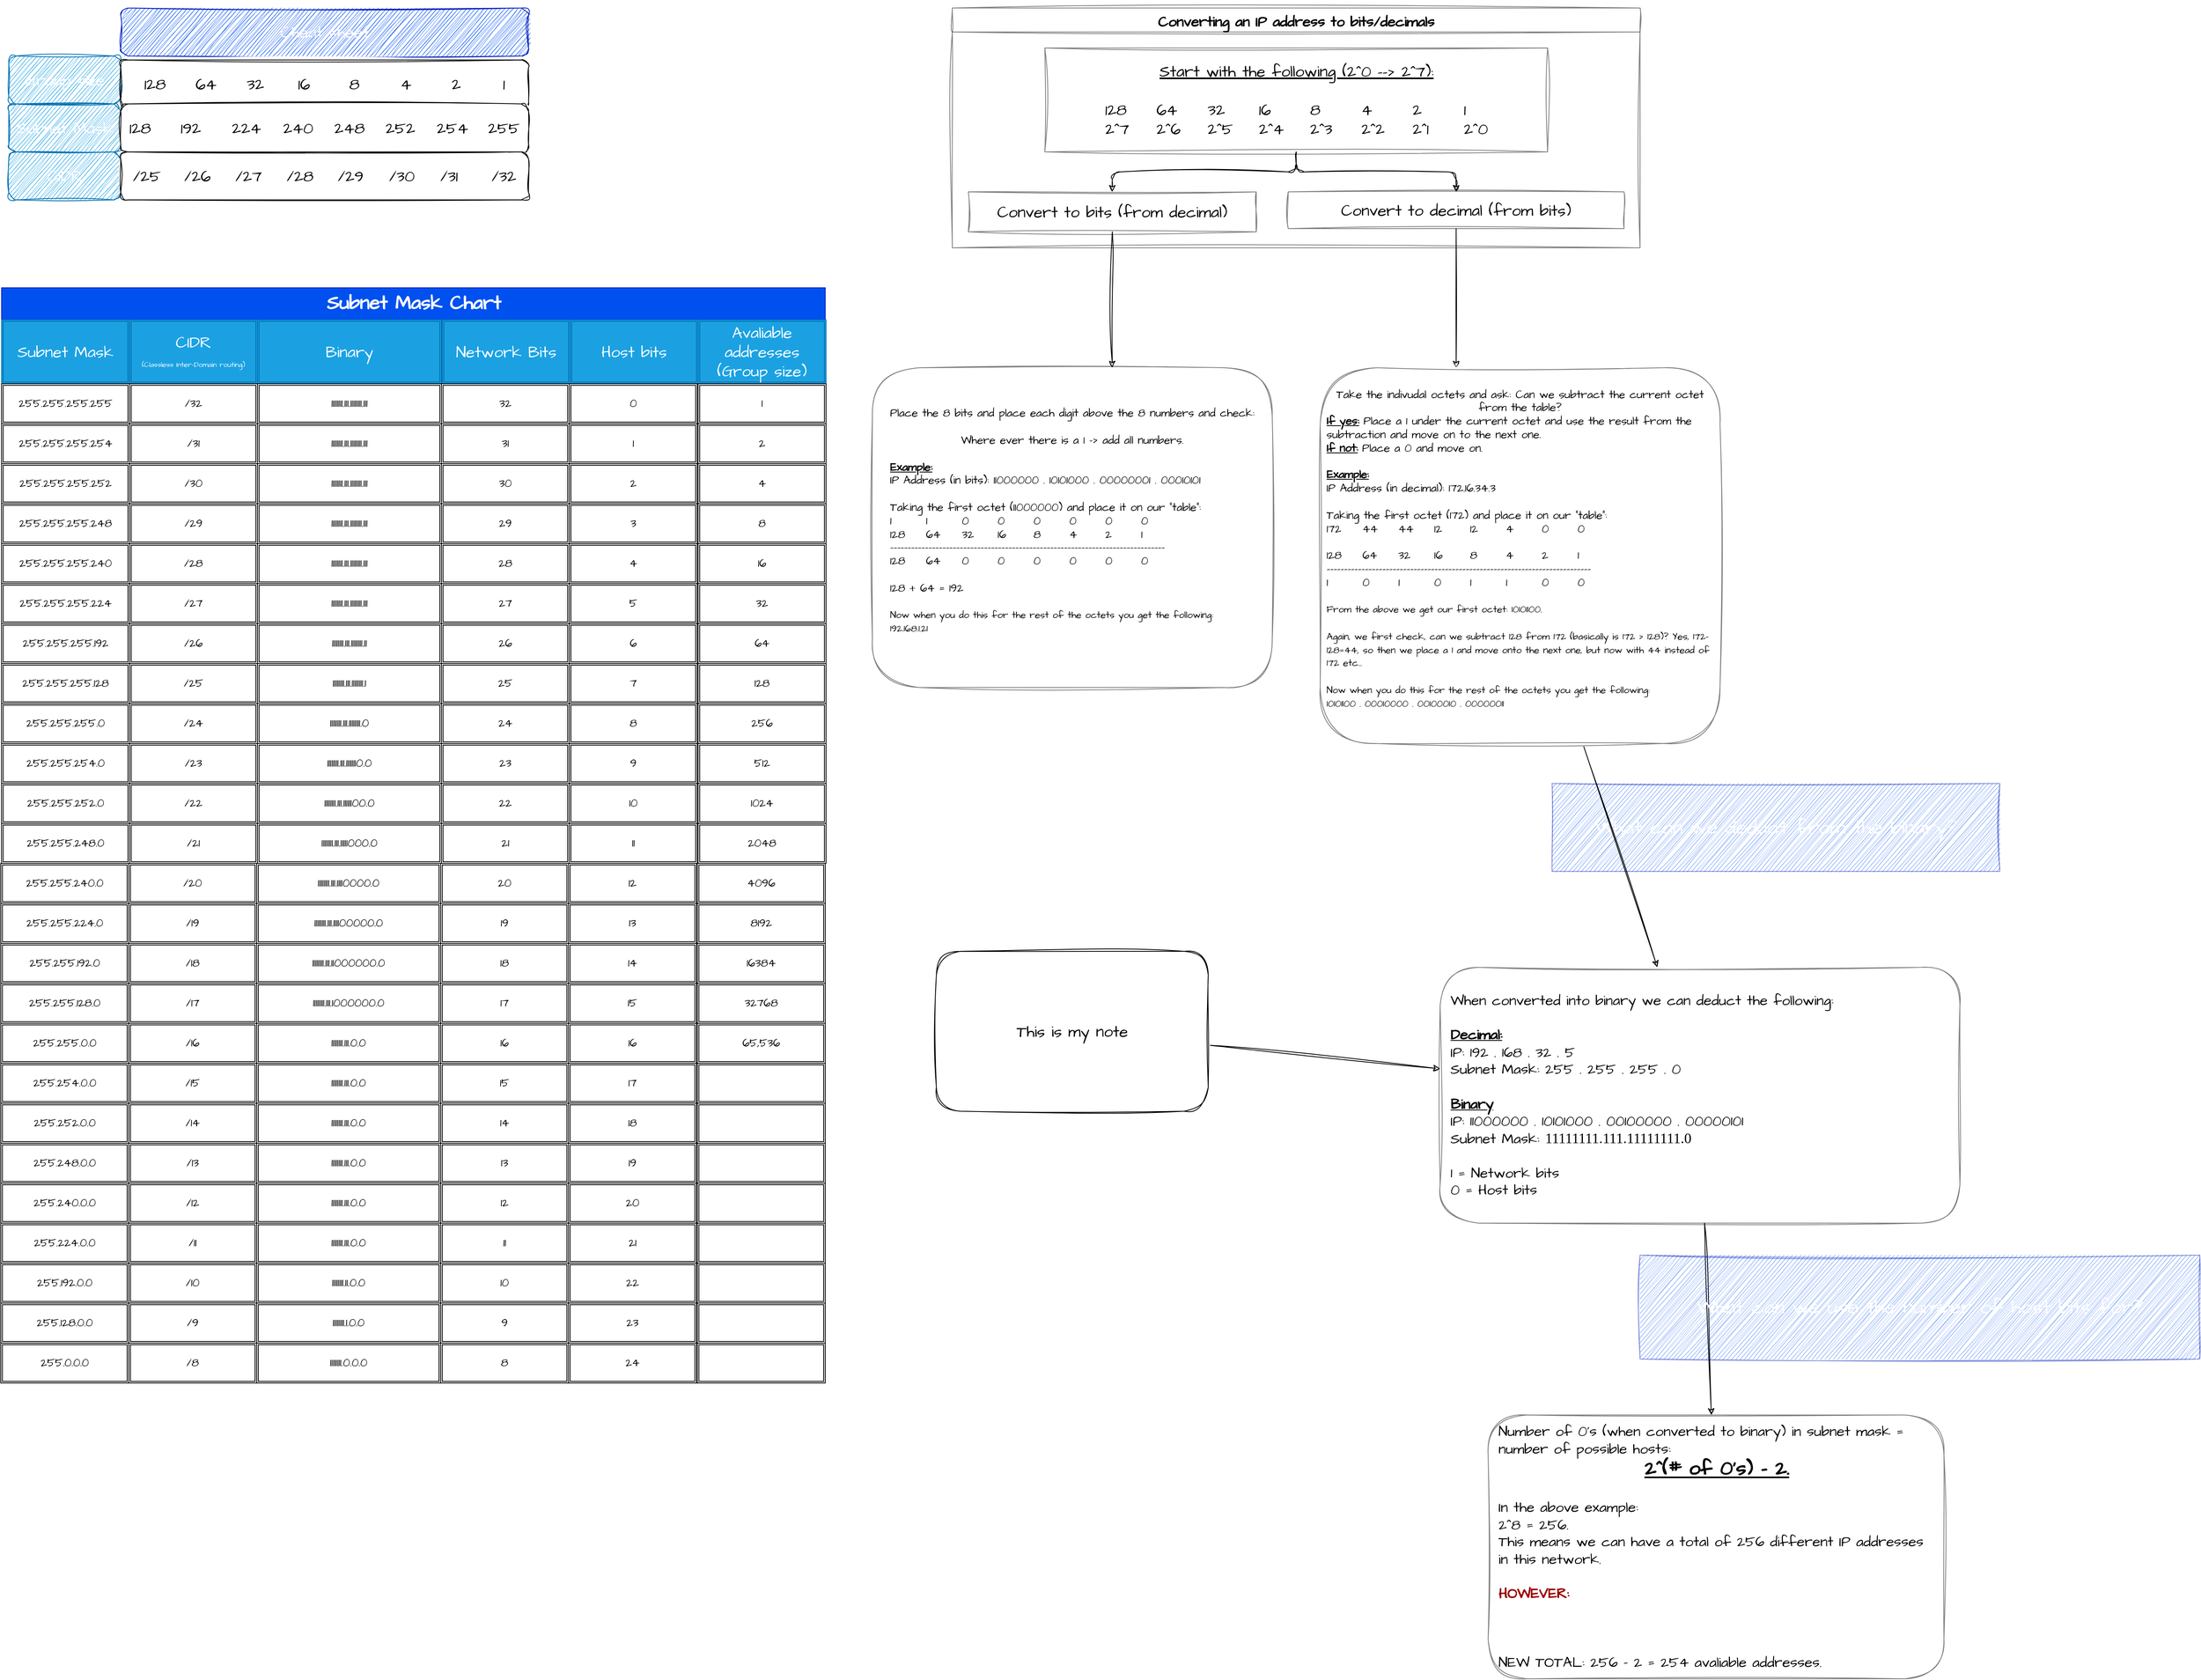 <mxfile>
    <diagram id="dUujj-dlaUy0UsfuINg6" name="Page-1">
        <mxGraphModel dx="3590" dy="1374" grid="1" gridSize="10" guides="1" tooltips="1" connect="1" arrows="1" fold="1" page="1" pageScale="1" pageWidth="2339" pageHeight="3300" math="0" shadow="0">
            <root>
                <mxCell id="0"/>
                <mxCell id="1" parent="0"/>
                <mxCell id="74" value="" style="group" parent="1" vertex="1" connectable="0">
                    <mxGeometry x="-1180" y="40" width="1090" height="930" as="geometry"/>
                </mxCell>
                <mxCell id="58" value="Converting an IP address to bits/decimals" style="swimlane;startSize=30;horizontal=1;childLayout=treeLayout;horizontalTree=0;resizable=0;containerType=tree;fontSize=18;sketch=1;hachureGap=4;jiggle=2;curveFitting=1;fontFamily=Architects Daughter;fontSource=https%3A%2F%2Ffonts.googleapis.com%2Fcss%3Ffamily%3DArchitects%2BDaughter;opacity=50;" parent="74" vertex="1">
                    <mxGeometry x="100" y="10" width="860" height="300" as="geometry"/>
                </mxCell>
                <mxCell id="59" value="&lt;u&gt;Start with the following (2^0 --&amp;gt; 2^7):&lt;br&gt;&lt;/u&gt;&lt;br&gt;&lt;div style=&quot;text-align: left;&quot;&gt;&lt;span style=&quot;background-color: initial;&quot;&gt;128&lt;/span&gt;&lt;span style=&quot;background-color: initial; white-space: pre;&quot;&gt;&#9;&lt;/span&gt;&lt;span style=&quot;background-color: initial;&quot;&gt;64&lt;/span&gt;&lt;span style=&quot;background-color: initial; white-space: pre;&quot;&gt;&#9;&lt;/span&gt;&lt;span style=&quot;background-color: initial;&quot;&gt;32&lt;/span&gt;&lt;span style=&quot;background-color: initial; white-space: pre;&quot;&gt;&#9;&lt;/span&gt;&lt;span style=&quot;background-color: initial;&quot;&gt;16&lt;/span&gt;&lt;span style=&quot;background-color: initial; white-space: pre;&quot;&gt;&#9;&lt;/span&gt;&lt;span style=&quot;background-color: initial;&quot;&gt;8&lt;/span&gt;&lt;span style=&quot;background-color: initial; white-space: pre;&quot;&gt;&#9;&lt;/span&gt;&lt;span style=&quot;background-color: initial;&quot;&gt;4&lt;/span&gt;&lt;span style=&quot;background-color: initial; white-space: pre;&quot;&gt;&#9;&lt;/span&gt;&lt;span style=&quot;background-color: initial;&quot;&gt;2&lt;/span&gt;&lt;span style=&quot;background-color: initial; white-space: pre;&quot;&gt;&#9;&lt;/span&gt;&lt;span style=&quot;background-color: initial;&quot;&gt;1&lt;/span&gt;&lt;/div&gt;&lt;div style=&quot;text-align: left;&quot;&gt;&lt;span style=&quot;background-color: initial;&quot;&gt;2^7&lt;/span&gt;&lt;span style=&quot;background-color: initial; white-space: pre;&quot;&gt;&#9;&lt;/span&gt;&lt;span style=&quot;background-color: initial;&quot;&gt;2^6&lt;/span&gt;&lt;span style=&quot;background-color: initial; white-space: pre;&quot;&gt;&#9;&lt;/span&gt;&lt;span style=&quot;background-color: initial;&quot;&gt;2^5&lt;/span&gt;&lt;span style=&quot;background-color: initial; white-space: pre;&quot;&gt;&#9;&lt;/span&gt;&lt;span style=&quot;background-color: initial;&quot;&gt;2^4&lt;/span&gt;&lt;span style=&quot;background-color: initial; white-space: pre;&quot;&gt;&#9;&lt;/span&gt;&lt;span style=&quot;background-color: initial;&quot;&gt;2^3&lt;/span&gt;&lt;span style=&quot;background-color: initial; white-space: pre;&quot;&gt;&#9;&lt;/span&gt;&lt;span style=&quot;background-color: initial;&quot;&gt;2^2&lt;/span&gt;&lt;span style=&quot;background-color: initial; white-space: pre;&quot;&gt;&#9;&lt;/span&gt;&lt;span style=&quot;background-color: initial;&quot;&gt;2^1&lt;/span&gt;&lt;span style=&quot;background-color: initial; white-space: pre;&quot;&gt;&#9;&lt;/span&gt;&lt;span style=&quot;background-color: initial;&quot;&gt;2^0&lt;/span&gt;&lt;/div&gt;" style="whiteSpace=wrap;html=1;sketch=1;hachureGap=4;jiggle=2;curveFitting=1;fontFamily=Architects Daughter;fontSource=https%3A%2F%2Ffonts.googleapis.com%2Fcss%3Ffamily%3DArchitects%2BDaughter;fontSize=20;opacity=50;" parent="58" vertex="1">
                    <mxGeometry x="115.625" y="50" width="628.75" height="130" as="geometry"/>
                </mxCell>
                <mxCell id="60" value="Convert to bits (from decimal)" style="whiteSpace=wrap;html=1;sketch=1;hachureGap=4;jiggle=2;curveFitting=1;fontFamily=Architects Daughter;fontSource=https%3A%2F%2Ffonts.googleapis.com%2Fcss%3Ffamily%3DArchitects%2BDaughter;fontSize=20;opacity=50;" parent="58" vertex="1">
                    <mxGeometry x="20" y="230" width="360" height="50" as="geometry"/>
                </mxCell>
                <mxCell id="61" value="" style="edgeStyle=elbowEdgeStyle;elbow=vertical;html=1;rounded=1;curved=0;sourcePerimeterSpacing=0;targetPerimeterSpacing=0;startSize=6;endSize=6;sketch=1;hachureGap=4;jiggle=2;curveFitting=1;fontFamily=Architects Daughter;fontSource=https%3A%2F%2Ffonts.googleapis.com%2Fcss%3Ffamily%3DArchitects%2BDaughter;fontSize=16;" parent="58" source="59" target="60" edge="1">
                    <mxGeometry relative="1" as="geometry"/>
                </mxCell>
                <mxCell id="62" value="Convert to decimal (from bits)" style="whiteSpace=wrap;html=1;sketch=1;hachureGap=4;jiggle=2;curveFitting=1;fontFamily=Architects Daughter;fontSource=https%3A%2F%2Ffonts.googleapis.com%2Fcss%3Ffamily%3DArchitects%2BDaughter;fontSize=20;opacity=50;" parent="58" vertex="1">
                    <mxGeometry x="420" y="230" width="420" height="46" as="geometry"/>
                </mxCell>
                <mxCell id="63" value="" style="edgeStyle=elbowEdgeStyle;elbow=vertical;html=1;rounded=1;curved=0;sourcePerimeterSpacing=0;targetPerimeterSpacing=0;startSize=6;endSize=6;sketch=1;hachureGap=4;jiggle=2;curveFitting=1;fontFamily=Architects Daughter;fontSource=https%3A%2F%2Ffonts.googleapis.com%2Fcss%3Ffamily%3DArchitects%2BDaughter;fontSize=16;" parent="58" source="59" target="62" edge="1">
                    <mxGeometry relative="1" as="geometry"/>
                </mxCell>
                <mxCell id="68" style="edgeStyle=none;sketch=1;hachureGap=4;jiggle=2;curveFitting=1;html=1;fontFamily=Architects Daughter;fontSource=https%3A%2F%2Ffonts.googleapis.com%2Fcss%3Ffamily%3DArchitects%2BDaughter;fontSize=16;horizontal=1;" parent="74" source="62" edge="1">
                    <mxGeometry relative="1" as="geometry">
                        <mxPoint x="730" y="460" as="targetPoint"/>
                    </mxGeometry>
                </mxCell>
                <mxCell id="70" style="edgeStyle=none;sketch=1;hachureGap=4;jiggle=2;curveFitting=1;html=1;fontFamily=Architects Daughter;fontSource=https%3A%2F%2Ffonts.googleapis.com%2Fcss%3Ffamily%3DArchitects%2BDaughter;fontSize=14;" parent="74" source="60" edge="1">
                    <mxGeometry relative="1" as="geometry">
                        <mxPoint x="300" y="460" as="targetPoint"/>
                    </mxGeometry>
                </mxCell>
                <mxCell id="71" value="Place the 8 bits and place each digit above the 8 numbers and check:&lt;br&gt;&lt;br&gt;Where ever there is a 1 -&amp;gt; add all numbers.&lt;br&gt;&lt;br&gt;&lt;div style=&quot;text-align: left;&quot;&gt;&lt;span style=&quot;background-color: initial;&quot;&gt;&lt;b style=&quot;&quot;&gt;&lt;u&gt;Example:&lt;/u&gt;&lt;/b&gt;&lt;/span&gt;&lt;/div&gt;&lt;div style=&quot;text-align: left;&quot;&gt;&lt;span style=&quot;background-color: initial;&quot;&gt;IP Address (in bits): 11000000 . 10101000 . 00000001 . 00010101&lt;/span&gt;&lt;/div&gt;&lt;div style=&quot;text-align: left;&quot;&gt;&lt;br&gt;&lt;/div&gt;&lt;div style=&quot;text-align: left;&quot;&gt;Taking the first octet (11000000) and place it on our &quot;table&quot;:&lt;/div&gt;&lt;div style=&quot;text-align: left;&quot;&gt;1&lt;span style=&quot;white-space: pre;&quot;&gt;&#9;&lt;/span&gt;1&lt;span style=&quot;white-space: pre;&quot;&gt;&#9;&lt;/span&gt;0&lt;span style=&quot;white-space: pre;&quot;&gt;&#9;&lt;/span&gt;0&lt;span style=&quot;white-space: pre;&quot;&gt;&#9;&lt;/span&gt;0&lt;span style=&quot;white-space: pre;&quot;&gt;&#9;&lt;/span&gt;0&lt;span style=&quot;white-space: pre;&quot;&gt;&#9;&lt;/span&gt;0&lt;span style=&quot;white-space: pre;&quot;&gt;&#9;&lt;/span&gt;0&lt;/div&gt;&lt;div style=&quot;text-align: left;&quot;&gt;128&lt;span style=&quot;white-space: pre;&quot;&gt;&#9;&lt;/span&gt;64&lt;span style=&quot;white-space: pre;&quot;&gt;&#9;&lt;/span&gt;32&lt;span style=&quot;white-space: pre;&quot;&gt;&#9;&lt;/span&gt;16&lt;span style=&quot;white-space: pre;&quot;&gt;&#9;&lt;/span&gt;8&lt;span style=&quot;white-space: pre;&quot;&gt;&#9;&lt;/span&gt;4&lt;span style=&quot;white-space: pre;&quot;&gt;&#9;&lt;/span&gt;2&lt;span style=&quot;white-space: pre;&quot;&gt;&#9;&lt;/span&gt;1&lt;/div&gt;&lt;div style=&quot;text-align: left;&quot;&gt;-------------------------------------------------------------------------------&lt;/div&gt;&lt;div style=&quot;text-align: left;&quot;&gt;128&lt;span style=&quot;white-space: pre;&quot;&gt;&#9;&lt;/span&gt;64&lt;span style=&quot;white-space: pre;&quot;&gt;&#9;&lt;/span&gt;0&lt;span style=&quot;white-space: pre;&quot;&gt;&#9;&lt;/span&gt;0&lt;span style=&quot;white-space: pre;&quot;&gt;&#9;&lt;/span&gt;0&lt;span style=&quot;white-space: pre;&quot;&gt;&#9;&lt;/span&gt;0&lt;span style=&quot;white-space: pre;&quot;&gt;&#9;&lt;/span&gt;0&lt;span style=&quot;white-space: pre;&quot;&gt;&#9;&lt;/span&gt;0&lt;/div&gt;&lt;div style=&quot;text-align: left;&quot;&gt;&lt;br&gt;&lt;/div&gt;&lt;div style=&quot;text-align: left;&quot;&gt;128 + 64 = 192&lt;/div&gt;&lt;div style=&quot;text-align: left;&quot;&gt;&lt;br&gt;&lt;/div&gt;&lt;div style=&quot;text-align: left;&quot;&gt;&lt;font style=&quot;font-size: 12px;&quot;&gt;Now when you do this for the rest of the octets you get the following:&lt;/font&gt;&lt;/div&gt;&lt;div style=&quot;text-align: left;&quot;&gt;&lt;font style=&quot;font-size: 12px;&quot;&gt;192.168.1.21&lt;/font&gt;&lt;/div&gt;&lt;div style=&quot;text-align: left;&quot;&gt;&lt;br&gt;&lt;/div&gt;" style="rounded=1;whiteSpace=wrap;html=1;sketch=1;hachureGap=4;jiggle=2;curveFitting=1;fontFamily=Architects Daughter;fontSource=https%3A%2F%2Ffonts.googleapis.com%2Fcss%3Ffamily%3DArchitects%2BDaughter;fontSize=14;opacity=50;perimeterSpacing=4;spacingLeft=0;spacing=9;" parent="74" vertex="1">
                    <mxGeometry y="460" width="500" height="400" as="geometry"/>
                </mxCell>
                <mxCell id="72" value="Take the indivudal octets and ask: Can we subtract the current octet from the table? &lt;br&gt;&lt;div style=&quot;text-align: left;&quot;&gt;&lt;span style=&quot;background-color: initial;&quot;&gt;&lt;b&gt;&lt;u&gt;If yes:&lt;/u&gt;&lt;/b&gt; Place a 1 under the current octet and use the result from the subtraction and move on to the next one.&amp;nbsp;&lt;/span&gt;&lt;/div&gt;&lt;div style=&quot;text-align: left;&quot;&gt;&lt;span style=&quot;background-color: initial;&quot;&gt;&lt;b&gt;&lt;u&gt;If not:&lt;/u&gt;&lt;/b&gt; Place a 0 and move on.&lt;/span&gt;&lt;/div&gt;&lt;br&gt;&lt;div style=&quot;text-align: left;&quot;&gt;&lt;span style=&quot;background-color: initial;&quot;&gt;&lt;b style=&quot;&quot;&gt;&lt;u&gt;Example:&lt;/u&gt;&lt;/b&gt;&lt;/span&gt;&lt;/div&gt;&lt;div style=&quot;text-align: left;&quot;&gt;&lt;span style=&quot;background-color: initial;&quot;&gt;IP Address (in decimal): 172.16.34.3&lt;/span&gt;&lt;/div&gt;&lt;div style=&quot;text-align: left;&quot;&gt;&lt;br&gt;&lt;/div&gt;&lt;div style=&quot;text-align: left;&quot;&gt;Taking the first octet (172) and place it on our &quot;table&quot;:&lt;/div&gt;&lt;div style=&quot;text-align: left;&quot;&gt;172&lt;span style=&quot;white-space: pre;&quot;&gt;&#9;&lt;/span&gt;44&lt;span style=&quot;white-space: pre;&quot;&gt;&#9;&lt;/span&gt;44&lt;span style=&quot;white-space: pre;&quot;&gt;&#9;&lt;/span&gt;12&lt;span style=&quot;white-space: pre;&quot;&gt;&#9;&lt;/span&gt;12&lt;span style=&quot;white-space: pre;&quot;&gt;&#9;&lt;/span&gt;4&lt;span style=&quot;white-space: pre;&quot;&gt;&#9;&lt;/span&gt;0&lt;span style=&quot;white-space: pre;&quot;&gt;&#9;&lt;/span&gt;0&lt;/div&gt;&lt;div style=&quot;text-align: left;&quot;&gt;&lt;br&gt;&lt;/div&gt;&lt;div style=&quot;text-align: left;&quot;&gt;128&lt;span style=&quot;white-space: pre;&quot;&gt;&#9;&lt;/span&gt;64&lt;span style=&quot;white-space: pre;&quot;&gt;&#9;&lt;/span&gt;32&lt;span style=&quot;white-space: pre;&quot;&gt;&#9;&lt;/span&gt;16&lt;span style=&quot;white-space: pre;&quot;&gt;&#9;&lt;/span&gt;8&lt;span style=&quot;white-space: pre;&quot;&gt;&#9;&lt;/span&gt;4&lt;span style=&quot;white-space: pre;&quot;&gt;&#9;&lt;/span&gt;2&lt;span style=&quot;white-space: pre;&quot;&gt;&#9;&lt;/span&gt;1&lt;/div&gt;&lt;div style=&quot;text-align: left;&quot;&gt;----------------------------------------------------------------------------&lt;/div&gt;&lt;div style=&quot;text-align: left;&quot;&gt;1&lt;span style=&quot;white-space: pre;&quot;&gt;&#9;&lt;/span&gt;0&lt;span style=&quot;white-space: pre;&quot;&gt;&#9;&lt;/span&gt;1&lt;span style=&quot;white-space: pre;&quot;&gt;&#9;&lt;/span&gt;0&lt;span style=&quot;white-space: pre;&quot;&gt;&#9;&lt;/span&gt;1&lt;span style=&quot;white-space: pre;&quot;&gt;&#9;&lt;/span&gt;1&lt;span style=&quot;white-space: pre;&quot;&gt;&#9;&lt;/span&gt;0&lt;span style=&quot;white-space: pre;&quot;&gt;&#9;&lt;/span&gt;0&lt;/div&gt;&lt;div style=&quot;text-align: left;&quot;&gt;&lt;br&gt;&lt;/div&gt;&lt;div style=&quot;text-align: left;&quot;&gt;&lt;span style=&quot;font-size: 12px;&quot;&gt;From the above we get our first octet: 10101100.&lt;/span&gt;&lt;/div&gt;&lt;div style=&quot;text-align: left;&quot;&gt;&lt;span style=&quot;font-size: 12px;&quot;&gt;&lt;br&gt;&lt;/span&gt;&lt;/div&gt;&lt;div style=&quot;text-align: left;&quot;&gt;&lt;span style=&quot;font-size: 12px;&quot;&gt;Again, we first check, can we subtract 128 from 172 (basically is 172 &amp;gt; 128)? Yes, 172-128=44, so then we place a 1 and move onto the next one, but now with 44 instead of 172 etc...&lt;/span&gt;&lt;/div&gt;&lt;div style=&quot;text-align: left;&quot;&gt;&lt;font style=&quot;font-size: 12px;&quot;&gt;&lt;br&gt;&lt;/font&gt;&lt;/div&gt;&lt;div style=&quot;text-align: left;&quot;&gt;&lt;font style=&quot;font-size: 12px;&quot;&gt;Now when you do this for the rest of the octets you get the following:&lt;/font&gt;&lt;/div&gt;&lt;div style=&quot;text-align: left;&quot;&gt;&lt;font style=&quot;font-size: 12px;&quot;&gt;10101100 . 00010000 . 00100010 . 00000011&lt;/font&gt;&lt;/div&gt;&lt;div style=&quot;text-align: left;&quot;&gt;&lt;br&gt;&lt;/div&gt;" style="rounded=1;whiteSpace=wrap;html=1;sketch=1;hachureGap=4;jiggle=2;curveFitting=1;fontFamily=Architects Daughter;fontSource=https%3A%2F%2Ffonts.googleapis.com%2Fcss%3Ffamily%3DArchitects%2BDaughter;fontSize=14;opacity=50;perimeterSpacing=4;spacingLeft=0;spacing=9;" parent="74" vertex="1">
                    <mxGeometry x="560" y="460" width="500" height="470" as="geometry"/>
                </mxCell>
                <mxCell id="83" style="edgeStyle=none;sketch=1;hachureGap=4;jiggle=2;curveFitting=1;html=1;fontFamily=Architects Daughter;fontSource=https%3A%2F%2Ffonts.googleapis.com%2Fcss%3Ffamily%3DArchitects%2BDaughter;fontSize=25;fontColor=#FFFFFF;" parent="1" source="75" target="79" edge="1">
                    <mxGeometry relative="1" as="geometry"/>
                </mxCell>
                <mxCell id="75" value="When converted into binary we can deduct the following:&lt;br&gt;&lt;br&gt;&lt;b&gt;&lt;u&gt;Decimal:&lt;/u&gt;&lt;/b&gt;&lt;br&gt;IP: 192 . 168 . 32 . 5&lt;br&gt;Subnet Mask: 255 . 255 . 255 . 0&lt;br&gt;&lt;br&gt;&lt;b&gt;&lt;u&gt;Binary&lt;/u&gt;&lt;/b&gt;&lt;br&gt;IP: 11000000 . 10101000 . 00100000 . 00000101&lt;br&gt;Subnet Mask: &lt;font face=&quot;Times New Roman&quot;&gt;11111111.111.11111111.0&lt;/font&gt;&lt;br&gt;&lt;br&gt;1 = Network bits&lt;br&gt;0 = Host bits" style="rounded=1;whiteSpace=wrap;html=1;sketch=1;hachureGap=4;jiggle=2;curveFitting=1;fontFamily=Architects Daughter;fontSource=https%3A%2F%2Ffonts.googleapis.com%2Fcss%3Ffamily%3DArchitects%2BDaughter;fontSize=18;opacity=50;align=left;spacing=13;" parent="1" vertex="1">
                    <mxGeometry x="-470" y="1250" width="650" height="320" as="geometry"/>
                </mxCell>
                <mxCell id="79" value="&lt;font face=&quot;Architects Daughter&quot;&gt;Number of 0's (when converted to binary) in subnet mask = number of possible hosts:&lt;br&gt;&lt;div style=&quot;text-align: center;&quot;&gt;&lt;span style=&quot;background-color: initial;&quot;&gt;&lt;font style=&quot;font-size: 25px;&quot;&gt;&lt;b&gt;&lt;u&gt;2^(# of 0's) - 2.&lt;/u&gt;&lt;/b&gt;&lt;/font&gt;&lt;/span&gt;&lt;/div&gt;&lt;div style=&quot;text-align: center;&quot;&gt;&lt;span style=&quot;background-color: initial;&quot;&gt;&lt;br&gt;&lt;/span&gt;&lt;/div&gt;In the above example:&lt;br&gt;2^8 = 256.&lt;br&gt;This means we can have a total of 256 different IP addresses in this network.&lt;br&gt;&lt;br&gt;&lt;font style=&quot;font-weight: bold;&quot; color=&quot;#990000&quot;&gt;HOWEVER: &lt;/font&gt;&lt;font color=&quot;#ffffff&quot; style=&quot;&quot;&gt;Since we cannot use all of them (2 are reserved, subnet address + broadcast address. The first and last IP addresses in the network).&lt;br&gt;&lt;/font&gt;&lt;br&gt;NEW TOTAL: 256 - 2 = 254 avaliable addresses.&lt;br&gt;&lt;/font&gt;" style="rounded=1;whiteSpace=wrap;html=1;sketch=1;hachureGap=4;jiggle=2;curveFitting=1;fontFamily=Times New Roman;fontSize=18;opacity=50;align=left;spacing=13;" parent="1" vertex="1">
                    <mxGeometry x="-410" y="1810" width="570" height="330" as="geometry"/>
                </mxCell>
                <mxCell id="81" value="What can we deduct from the binary?" style="text;html=1;strokeColor=#001DBC;fillColor=#0050ef;align=center;verticalAlign=middle;whiteSpace=wrap;rounded=0;sketch=1;hachureGap=4;jiggle=2;curveFitting=1;fontFamily=Architects Daughter;fontSource=https%3A%2F%2Ffonts.googleapis.com%2Fcss%3Ffamily%3DArchitects%2BDaughter;fontSize=25;fontColor=#ffffff;opacity=50;" parent="1" vertex="1">
                    <mxGeometry x="-330" y="1020" width="560" height="110" as="geometry"/>
                </mxCell>
                <mxCell id="82" style="edgeStyle=none;sketch=1;hachureGap=4;jiggle=2;curveFitting=1;html=1;fontFamily=Architects Daughter;fontSource=https%3A%2F%2Ffonts.googleapis.com%2Fcss%3Ffamily%3DArchitects%2BDaughter;fontSize=25;fontColor=#FFFFFF;" parent="1" source="72" target="75" edge="1">
                    <mxGeometry relative="1" as="geometry"/>
                </mxCell>
                <mxCell id="84" value="What can we use the number of host bits for?" style="text;html=1;strokeColor=#001DBC;fillColor=#0050ef;align=center;verticalAlign=middle;whiteSpace=wrap;rounded=0;sketch=1;hachureGap=4;jiggle=2;curveFitting=1;fontFamily=Architects Daughter;fontSource=https%3A%2F%2Ffonts.googleapis.com%2Fcss%3Ffamily%3DArchitects%2BDaughter;fontSize=25;fontColor=#ffffff;opacity=50;" parent="1" vertex="1">
                    <mxGeometry x="-220" y="1610" width="700" height="130" as="geometry"/>
                </mxCell>
                <mxCell id="263" value="" style="group" parent="1" vertex="1" connectable="0">
                    <mxGeometry x="-2270" y="400" width="1032" height="1370" as="geometry"/>
                </mxCell>
                <mxCell id="104" value="Subnet Mask Chart" style="text;strokeColor=#001DBC;fillColor=#0050ef;html=1;fontSize=24;fontStyle=1;verticalAlign=middle;align=center;hachureGap=4;fontFamily=Architects Daughter;fontSource=https%3A%2F%2Ffonts.googleapis.com%2Fcss%3Ffamily%3DArchitects%2BDaughter;fontColor=#ffffff;" parent="263" vertex="1">
                    <mxGeometry x="1" width="1030" height="40" as="geometry"/>
                </mxCell>
                <mxCell id="105" value="Subnet Mask" style="shape=ext;double=1;rounded=0;whiteSpace=wrap;html=1;hachureGap=4;fontFamily=Architects Daughter;fontSource=https%3A%2F%2Ffonts.googleapis.com%2Fcss%3Ffamily%3DArchitects%2BDaughter;fontSize=20;fillColor=#1ba1e2;fontColor=#ffffff;strokeColor=#006EAF;" parent="263" vertex="1">
                    <mxGeometry x="1" y="40" width="160" height="80" as="geometry"/>
                </mxCell>
                <mxCell id="106" value="CIDR&lt;br&gt;&lt;font style=&quot;font-size: 9px;&quot;&gt;(Classless Inter-Domain routing)&lt;/font&gt;" style="shape=ext;double=1;rounded=0;whiteSpace=wrap;html=1;hachureGap=4;fontFamily=Architects Daughter;fontSource=https%3A%2F%2Ffonts.googleapis.com%2Fcss%3Ffamily%3DArchitects%2BDaughter;fontSize=20;fillColor=#1ba1e2;fontColor=#ffffff;strokeColor=#006EAF;" parent="263" vertex="1">
                    <mxGeometry x="161" y="40" width="160" height="80" as="geometry"/>
                </mxCell>
                <mxCell id="107" value="Binary" style="shape=ext;double=1;rounded=0;whiteSpace=wrap;html=1;hachureGap=4;fontFamily=Architects Daughter;fontSource=https%3A%2F%2Ffonts.googleapis.com%2Fcss%3Ffamily%3DArchitects%2BDaughter;fontSize=20;fillColor=#1ba1e2;fontColor=#ffffff;strokeColor=#006EAF;" parent="263" vertex="1">
                    <mxGeometry x="321" y="40" width="230" height="80" as="geometry"/>
                </mxCell>
                <mxCell id="108" value="Network Bits" style="shape=ext;double=1;rounded=0;whiteSpace=wrap;html=1;hachureGap=4;fontFamily=Architects Daughter;fontSource=https%3A%2F%2Ffonts.googleapis.com%2Fcss%3Ffamily%3DArchitects%2BDaughter;fontSize=20;fillColor=#1ba1e2;fontColor=#ffffff;strokeColor=#006EAF;" parent="263" vertex="1">
                    <mxGeometry x="552" y="40" width="160" height="80" as="geometry"/>
                </mxCell>
                <mxCell id="109" value="Host bits" style="shape=ext;double=1;rounded=0;whiteSpace=wrap;html=1;hachureGap=4;fontFamily=Architects Daughter;fontSource=https%3A%2F%2Ffonts.googleapis.com%2Fcss%3Ffamily%3DArchitects%2BDaughter;fontSize=20;fillColor=#1ba1e2;fontColor=#ffffff;strokeColor=#006EAF;" parent="263" vertex="1">
                    <mxGeometry x="712" y="40" width="160" height="80" as="geometry"/>
                </mxCell>
                <mxCell id="110" value="Avaliable addresses (Group size)" style="shape=ext;double=1;rounded=0;whiteSpace=wrap;html=1;hachureGap=4;fontFamily=Architects Daughter;fontSource=https%3A%2F%2Ffonts.googleapis.com%2Fcss%3Ffamily%3DArchitects%2BDaughter;fontSize=20;fillColor=#1ba1e2;fontColor=#ffffff;strokeColor=#006EAF;" parent="263" vertex="1">
                    <mxGeometry x="872" y="40" width="160" height="80" as="geometry"/>
                </mxCell>
                <mxCell id="111" value="255.255.255.255" style="shape=ext;double=1;rounded=0;whiteSpace=wrap;html=1;hachureGap=4;fontFamily=Architects Daughter;fontSource=https%3A%2F%2Ffonts.googleapis.com%2Fcss%3Ffamily%3DArchitects%2BDaughter;fontSize=14;" parent="263" vertex="1">
                    <mxGeometry x="1" y="120" width="160" height="50" as="geometry"/>
                </mxCell>
                <mxCell id="112" value="/32" style="shape=ext;double=1;rounded=0;whiteSpace=wrap;html=1;hachureGap=4;fontFamily=Architects Daughter;fontSource=https%3A%2F%2Ffonts.googleapis.com%2Fcss%3Ffamily%3DArchitects%2BDaughter;fontSize=14;" parent="263" vertex="1">
                    <mxGeometry x="161" y="120" width="160" height="50" as="geometry"/>
                </mxCell>
                <mxCell id="113" value="11111111.111.11111111.111" style="shape=ext;double=1;rounded=0;whiteSpace=wrap;html=1;hachureGap=4;fontFamily=Architects Daughter;fontSource=https%3A%2F%2Ffonts.googleapis.com%2Fcss%3Ffamily%3DArchitects%2BDaughter;fontSize=14;" parent="263" vertex="1">
                    <mxGeometry x="321" y="120" width="230" height="50" as="geometry"/>
                </mxCell>
                <mxCell id="114" value="32" style="shape=ext;double=1;rounded=0;whiteSpace=wrap;html=1;hachureGap=4;fontFamily=Architects Daughter;fontSource=https%3A%2F%2Ffonts.googleapis.com%2Fcss%3Ffamily%3DArchitects%2BDaughter;fontSize=14;" parent="263" vertex="1">
                    <mxGeometry x="551" y="120" width="160" height="50" as="geometry"/>
                </mxCell>
                <mxCell id="115" value="0" style="shape=ext;double=1;rounded=0;whiteSpace=wrap;html=1;hachureGap=4;fontFamily=Architects Daughter;fontSource=https%3A%2F%2Ffonts.googleapis.com%2Fcss%3Ffamily%3DArchitects%2BDaughter;fontSize=14;" parent="263" vertex="1">
                    <mxGeometry x="711" y="120" width="160" height="50" as="geometry"/>
                </mxCell>
                <mxCell id="116" value="1" style="shape=ext;double=1;rounded=0;whiteSpace=wrap;html=1;hachureGap=4;fontFamily=Architects Daughter;fontSource=https%3A%2F%2Ffonts.googleapis.com%2Fcss%3Ffamily%3DArchitects%2BDaughter;fontSize=14;" parent="263" vertex="1">
                    <mxGeometry x="872" y="120" width="160" height="50" as="geometry"/>
                </mxCell>
                <mxCell id="117" value="255.255.255.254" style="shape=ext;double=1;rounded=0;whiteSpace=wrap;html=1;hachureGap=4;fontFamily=Architects Daughter;fontSource=https%3A%2F%2Ffonts.googleapis.com%2Fcss%3Ffamily%3DArchitects%2BDaughter;fontSize=14;" parent="263" vertex="1">
                    <mxGeometry x="1" y="170" width="160" height="50" as="geometry"/>
                </mxCell>
                <mxCell id="118" value="/31" style="shape=ext;double=1;rounded=0;whiteSpace=wrap;html=1;hachureGap=4;fontFamily=Architects Daughter;fontSource=https%3A%2F%2Ffonts.googleapis.com%2Fcss%3Ffamily%3DArchitects%2BDaughter;fontSize=14;" parent="263" vertex="1">
                    <mxGeometry x="161" y="170" width="160" height="50" as="geometry"/>
                </mxCell>
                <mxCell id="119" value="11111111.111.11111111.111" style="shape=ext;double=1;rounded=0;whiteSpace=wrap;html=1;hachureGap=4;fontFamily=Architects Daughter;fontSource=https%3A%2F%2Ffonts.googleapis.com%2Fcss%3Ffamily%3DArchitects%2BDaughter;fontSize=14;" parent="263" vertex="1">
                    <mxGeometry x="321" y="170" width="230" height="50" as="geometry"/>
                </mxCell>
                <mxCell id="120" value="31" style="shape=ext;double=1;rounded=0;whiteSpace=wrap;html=1;hachureGap=4;fontFamily=Architects Daughter;fontSource=https%3A%2F%2Ffonts.googleapis.com%2Fcss%3Ffamily%3DArchitects%2BDaughter;fontSize=14;" parent="263" vertex="1">
                    <mxGeometry x="551" y="170" width="160" height="50" as="geometry"/>
                </mxCell>
                <mxCell id="121" value="1" style="shape=ext;double=1;rounded=0;whiteSpace=wrap;html=1;hachureGap=4;fontFamily=Architects Daughter;fontSource=https%3A%2F%2Ffonts.googleapis.com%2Fcss%3Ffamily%3DArchitects%2BDaughter;fontSize=14;" parent="263" vertex="1">
                    <mxGeometry x="711" y="170" width="160" height="50" as="geometry"/>
                </mxCell>
                <mxCell id="122" value="2" style="shape=ext;double=1;rounded=0;whiteSpace=wrap;html=1;hachureGap=4;fontFamily=Architects Daughter;fontSource=https%3A%2F%2Ffonts.googleapis.com%2Fcss%3Ffamily%3DArchitects%2BDaughter;fontSize=14;" parent="263" vertex="1">
                    <mxGeometry x="872" y="170" width="160" height="50" as="geometry"/>
                </mxCell>
                <mxCell id="123" value="255.255.255.252" style="shape=ext;double=1;rounded=0;whiteSpace=wrap;html=1;hachureGap=4;fontFamily=Architects Daughter;fontSource=https%3A%2F%2Ffonts.googleapis.com%2Fcss%3Ffamily%3DArchitects%2BDaughter;fontSize=14;" parent="263" vertex="1">
                    <mxGeometry x="1" y="220" width="160" height="50" as="geometry"/>
                </mxCell>
                <mxCell id="124" value="/30" style="shape=ext;double=1;rounded=0;whiteSpace=wrap;html=1;hachureGap=4;fontFamily=Architects Daughter;fontSource=https%3A%2F%2Ffonts.googleapis.com%2Fcss%3Ffamily%3DArchitects%2BDaughter;fontSize=14;" parent="263" vertex="1">
                    <mxGeometry x="161" y="220" width="160" height="50" as="geometry"/>
                </mxCell>
                <mxCell id="125" value="11111111.111.11111111.111" style="shape=ext;double=1;rounded=0;whiteSpace=wrap;html=1;hachureGap=4;fontFamily=Architects Daughter;fontSource=https%3A%2F%2Ffonts.googleapis.com%2Fcss%3Ffamily%3DArchitects%2BDaughter;fontSize=14;" parent="263" vertex="1">
                    <mxGeometry x="321" y="220" width="230" height="50" as="geometry"/>
                </mxCell>
                <mxCell id="126" value="30" style="shape=ext;double=1;rounded=0;whiteSpace=wrap;html=1;hachureGap=4;fontFamily=Architects Daughter;fontSource=https%3A%2F%2Ffonts.googleapis.com%2Fcss%3Ffamily%3DArchitects%2BDaughter;fontSize=14;" parent="263" vertex="1">
                    <mxGeometry x="551" y="220" width="160" height="50" as="geometry"/>
                </mxCell>
                <mxCell id="127" value="2" style="shape=ext;double=1;rounded=0;whiteSpace=wrap;html=1;hachureGap=4;fontFamily=Architects Daughter;fontSource=https%3A%2F%2Ffonts.googleapis.com%2Fcss%3Ffamily%3DArchitects%2BDaughter;fontSize=14;" parent="263" vertex="1">
                    <mxGeometry x="711" y="220" width="160" height="50" as="geometry"/>
                </mxCell>
                <mxCell id="128" value="4" style="shape=ext;double=1;rounded=0;whiteSpace=wrap;html=1;hachureGap=4;fontFamily=Architects Daughter;fontSource=https%3A%2F%2Ffonts.googleapis.com%2Fcss%3Ffamily%3DArchitects%2BDaughter;fontSize=14;" parent="263" vertex="1">
                    <mxGeometry x="872" y="220" width="160" height="50" as="geometry"/>
                </mxCell>
                <mxCell id="129" value="255.255.255.248" style="shape=ext;double=1;rounded=0;whiteSpace=wrap;html=1;hachureGap=4;fontFamily=Architects Daughter;fontSource=https%3A%2F%2Ffonts.googleapis.com%2Fcss%3Ffamily%3DArchitects%2BDaughter;fontSize=14;" parent="263" vertex="1">
                    <mxGeometry x="1" y="270" width="160" height="50" as="geometry"/>
                </mxCell>
                <mxCell id="130" value="/29" style="shape=ext;double=1;rounded=0;whiteSpace=wrap;html=1;hachureGap=4;fontFamily=Architects Daughter;fontSource=https%3A%2F%2Ffonts.googleapis.com%2Fcss%3Ffamily%3DArchitects%2BDaughter;fontSize=14;" parent="263" vertex="1">
                    <mxGeometry x="161" y="270" width="160" height="50" as="geometry"/>
                </mxCell>
                <mxCell id="131" value="11111111.111.11111111.111" style="shape=ext;double=1;rounded=0;whiteSpace=wrap;html=1;hachureGap=4;fontFamily=Architects Daughter;fontSource=https%3A%2F%2Ffonts.googleapis.com%2Fcss%3Ffamily%3DArchitects%2BDaughter;fontSize=14;" parent="263" vertex="1">
                    <mxGeometry x="321" y="270" width="230" height="50" as="geometry"/>
                </mxCell>
                <mxCell id="132" value="29" style="shape=ext;double=1;rounded=0;whiteSpace=wrap;html=1;hachureGap=4;fontFamily=Architects Daughter;fontSource=https%3A%2F%2Ffonts.googleapis.com%2Fcss%3Ffamily%3DArchitects%2BDaughter;fontSize=14;" parent="263" vertex="1">
                    <mxGeometry x="551" y="270" width="160" height="50" as="geometry"/>
                </mxCell>
                <mxCell id="133" value="3" style="shape=ext;double=1;rounded=0;whiteSpace=wrap;html=1;hachureGap=4;fontFamily=Architects Daughter;fontSource=https%3A%2F%2Ffonts.googleapis.com%2Fcss%3Ffamily%3DArchitects%2BDaughter;fontSize=14;" parent="263" vertex="1">
                    <mxGeometry x="711" y="270" width="160" height="50" as="geometry"/>
                </mxCell>
                <mxCell id="134" value="8" style="shape=ext;double=1;rounded=0;whiteSpace=wrap;html=1;hachureGap=4;fontFamily=Architects Daughter;fontSource=https%3A%2F%2Ffonts.googleapis.com%2Fcss%3Ffamily%3DArchitects%2BDaughter;fontSize=14;" parent="263" vertex="1">
                    <mxGeometry x="872" y="270" width="160" height="50" as="geometry"/>
                </mxCell>
                <mxCell id="135" value="255.255.255.240" style="shape=ext;double=1;rounded=0;whiteSpace=wrap;html=1;hachureGap=4;fontFamily=Architects Daughter;fontSource=https%3A%2F%2Ffonts.googleapis.com%2Fcss%3Ffamily%3DArchitects%2BDaughter;fontSize=14;" parent="263" vertex="1">
                    <mxGeometry x="1" y="320" width="160" height="50" as="geometry"/>
                </mxCell>
                <mxCell id="136" value="/28" style="shape=ext;double=1;rounded=0;whiteSpace=wrap;html=1;hachureGap=4;fontFamily=Architects Daughter;fontSource=https%3A%2F%2Ffonts.googleapis.com%2Fcss%3Ffamily%3DArchitects%2BDaughter;fontSize=14;" parent="263" vertex="1">
                    <mxGeometry x="161" y="320" width="160" height="50" as="geometry"/>
                </mxCell>
                <mxCell id="137" value="11111111.111.11111111.111" style="shape=ext;double=1;rounded=0;whiteSpace=wrap;html=1;hachureGap=4;fontFamily=Architects Daughter;fontSource=https%3A%2F%2Ffonts.googleapis.com%2Fcss%3Ffamily%3DArchitects%2BDaughter;fontSize=14;" parent="263" vertex="1">
                    <mxGeometry x="321" y="320" width="230" height="50" as="geometry"/>
                </mxCell>
                <mxCell id="138" value="28" style="shape=ext;double=1;rounded=0;whiteSpace=wrap;html=1;hachureGap=4;fontFamily=Architects Daughter;fontSource=https%3A%2F%2Ffonts.googleapis.com%2Fcss%3Ffamily%3DArchitects%2BDaughter;fontSize=14;" parent="263" vertex="1">
                    <mxGeometry x="551" y="320" width="160" height="50" as="geometry"/>
                </mxCell>
                <mxCell id="139" value="4" style="shape=ext;double=1;rounded=0;whiteSpace=wrap;html=1;hachureGap=4;fontFamily=Architects Daughter;fontSource=https%3A%2F%2Ffonts.googleapis.com%2Fcss%3Ffamily%3DArchitects%2BDaughter;fontSize=14;" parent="263" vertex="1">
                    <mxGeometry x="711" y="320" width="160" height="50" as="geometry"/>
                </mxCell>
                <mxCell id="140" value="16" style="shape=ext;double=1;rounded=0;whiteSpace=wrap;html=1;hachureGap=4;fontFamily=Architects Daughter;fontSource=https%3A%2F%2Ffonts.googleapis.com%2Fcss%3Ffamily%3DArchitects%2BDaughter;fontSize=14;" parent="263" vertex="1">
                    <mxGeometry x="872" y="320" width="160" height="50" as="geometry"/>
                </mxCell>
                <mxCell id="141" value="255.255.255.224" style="shape=ext;double=1;rounded=0;whiteSpace=wrap;html=1;hachureGap=4;fontFamily=Architects Daughter;fontSource=https%3A%2F%2Ffonts.googleapis.com%2Fcss%3Ffamily%3DArchitects%2BDaughter;fontSize=14;" parent="263" vertex="1">
                    <mxGeometry x="1" y="370" width="160" height="50" as="geometry"/>
                </mxCell>
                <mxCell id="142" value="/27" style="shape=ext;double=1;rounded=0;whiteSpace=wrap;html=1;hachureGap=4;fontFamily=Architects Daughter;fontSource=https%3A%2F%2Ffonts.googleapis.com%2Fcss%3Ffamily%3DArchitects%2BDaughter;fontSize=14;" parent="263" vertex="1">
                    <mxGeometry x="161" y="370" width="160" height="50" as="geometry"/>
                </mxCell>
                <mxCell id="143" value="11111111.111.11111111.111" style="shape=ext;double=1;rounded=0;whiteSpace=wrap;html=1;hachureGap=4;fontFamily=Architects Daughter;fontSource=https%3A%2F%2Ffonts.googleapis.com%2Fcss%3Ffamily%3DArchitects%2BDaughter;fontSize=14;" parent="263" vertex="1">
                    <mxGeometry x="321" y="370" width="230" height="50" as="geometry"/>
                </mxCell>
                <mxCell id="144" value="27" style="shape=ext;double=1;rounded=0;whiteSpace=wrap;html=1;hachureGap=4;fontFamily=Architects Daughter;fontSource=https%3A%2F%2Ffonts.googleapis.com%2Fcss%3Ffamily%3DArchitects%2BDaughter;fontSize=14;" parent="263" vertex="1">
                    <mxGeometry x="551" y="370" width="160" height="50" as="geometry"/>
                </mxCell>
                <mxCell id="145" value="5" style="shape=ext;double=1;rounded=0;whiteSpace=wrap;html=1;hachureGap=4;fontFamily=Architects Daughter;fontSource=https%3A%2F%2Ffonts.googleapis.com%2Fcss%3Ffamily%3DArchitects%2BDaughter;fontSize=14;" parent="263" vertex="1">
                    <mxGeometry x="711" y="370" width="160" height="50" as="geometry"/>
                </mxCell>
                <mxCell id="146" value="32" style="shape=ext;double=1;rounded=0;whiteSpace=wrap;html=1;hachureGap=4;fontFamily=Architects Daughter;fontSource=https%3A%2F%2Ffonts.googleapis.com%2Fcss%3Ffamily%3DArchitects%2BDaughter;fontSize=14;" parent="263" vertex="1">
                    <mxGeometry x="872" y="370" width="160" height="50" as="geometry"/>
                </mxCell>
                <mxCell id="147" value="255.255.255.192" style="shape=ext;double=1;rounded=0;whiteSpace=wrap;html=1;hachureGap=4;fontFamily=Architects Daughter;fontSource=https%3A%2F%2Ffonts.googleapis.com%2Fcss%3Ffamily%3DArchitects%2BDaughter;fontSize=14;" parent="263" vertex="1">
                    <mxGeometry x="1" y="420" width="160" height="50" as="geometry"/>
                </mxCell>
                <mxCell id="148" value="/26" style="shape=ext;double=1;rounded=0;whiteSpace=wrap;html=1;hachureGap=4;fontFamily=Architects Daughter;fontSource=https%3A%2F%2Ffonts.googleapis.com%2Fcss%3Ffamily%3DArchitects%2BDaughter;fontSize=14;" parent="263" vertex="1">
                    <mxGeometry x="161" y="420" width="160" height="50" as="geometry"/>
                </mxCell>
                <mxCell id="149" value="11111111.111.11111111.11" style="shape=ext;double=1;rounded=0;whiteSpace=wrap;html=1;hachureGap=4;fontFamily=Architects Daughter;fontSource=https%3A%2F%2Ffonts.googleapis.com%2Fcss%3Ffamily%3DArchitects%2BDaughter;fontSize=14;" parent="263" vertex="1">
                    <mxGeometry x="321" y="420" width="230" height="50" as="geometry"/>
                </mxCell>
                <mxCell id="150" value="26" style="shape=ext;double=1;rounded=0;whiteSpace=wrap;html=1;hachureGap=4;fontFamily=Architects Daughter;fontSource=https%3A%2F%2Ffonts.googleapis.com%2Fcss%3Ffamily%3DArchitects%2BDaughter;fontSize=14;" parent="263" vertex="1">
                    <mxGeometry x="551" y="420" width="160" height="50" as="geometry"/>
                </mxCell>
                <mxCell id="151" value="6" style="shape=ext;double=1;rounded=0;whiteSpace=wrap;html=1;hachureGap=4;fontFamily=Architects Daughter;fontSource=https%3A%2F%2Ffonts.googleapis.com%2Fcss%3Ffamily%3DArchitects%2BDaughter;fontSize=14;" parent="263" vertex="1">
                    <mxGeometry x="711" y="420" width="160" height="50" as="geometry"/>
                </mxCell>
                <mxCell id="152" value="64" style="shape=ext;double=1;rounded=0;whiteSpace=wrap;html=1;hachureGap=4;fontFamily=Architects Daughter;fontSource=https%3A%2F%2Ffonts.googleapis.com%2Fcss%3Ffamily%3DArchitects%2BDaughter;fontSize=14;" parent="263" vertex="1">
                    <mxGeometry x="872" y="420" width="160" height="50" as="geometry"/>
                </mxCell>
                <mxCell id="154" value="255.255.255.128" style="shape=ext;double=1;rounded=0;whiteSpace=wrap;html=1;hachureGap=4;fontFamily=Architects Daughter;fontSource=https%3A%2F%2Ffonts.googleapis.com%2Fcss%3Ffamily%3DArchitects%2BDaughter;fontSize=14;" parent="263" vertex="1">
                    <mxGeometry x="1" y="470" width="160" height="50" as="geometry"/>
                </mxCell>
                <mxCell id="155" value="/25" style="shape=ext;double=1;rounded=0;whiteSpace=wrap;html=1;hachureGap=4;fontFamily=Architects Daughter;fontSource=https%3A%2F%2Ffonts.googleapis.com%2Fcss%3Ffamily%3DArchitects%2BDaughter;fontSize=14;" parent="263" vertex="1">
                    <mxGeometry x="161" y="470" width="160" height="50" as="geometry"/>
                </mxCell>
                <mxCell id="156" value="11111111.111.11111111.1" style="shape=ext;double=1;rounded=0;whiteSpace=wrap;html=1;hachureGap=4;fontFamily=Architects Daughter;fontSource=https%3A%2F%2Ffonts.googleapis.com%2Fcss%3Ffamily%3DArchitects%2BDaughter;fontSize=14;" parent="263" vertex="1">
                    <mxGeometry x="321" y="470" width="230" height="50" as="geometry"/>
                </mxCell>
                <mxCell id="157" value="25" style="shape=ext;double=1;rounded=0;whiteSpace=wrap;html=1;hachureGap=4;fontFamily=Architects Daughter;fontSource=https%3A%2F%2Ffonts.googleapis.com%2Fcss%3Ffamily%3DArchitects%2BDaughter;fontSize=14;" parent="263" vertex="1">
                    <mxGeometry x="551" y="470" width="160" height="50" as="geometry"/>
                </mxCell>
                <mxCell id="158" value="7" style="shape=ext;double=1;rounded=0;whiteSpace=wrap;html=1;hachureGap=4;fontFamily=Architects Daughter;fontSource=https%3A%2F%2Ffonts.googleapis.com%2Fcss%3Ffamily%3DArchitects%2BDaughter;fontSize=14;" parent="263" vertex="1">
                    <mxGeometry x="711" y="470" width="160" height="50" as="geometry"/>
                </mxCell>
                <mxCell id="159" value="128" style="shape=ext;double=1;rounded=0;whiteSpace=wrap;html=1;hachureGap=4;fontFamily=Architects Daughter;fontSource=https%3A%2F%2Ffonts.googleapis.com%2Fcss%3Ffamily%3DArchitects%2BDaughter;fontSize=14;" parent="263" vertex="1">
                    <mxGeometry x="872" y="470" width="160" height="50" as="geometry"/>
                </mxCell>
                <mxCell id="160" value="255.255.255.0" style="shape=ext;double=1;rounded=0;whiteSpace=wrap;html=1;hachureGap=4;fontFamily=Architects Daughter;fontSource=https%3A%2F%2Ffonts.googleapis.com%2Fcss%3Ffamily%3DArchitects%2BDaughter;fontSize=14;" parent="263" vertex="1">
                    <mxGeometry x="1" y="520" width="160" height="50" as="geometry"/>
                </mxCell>
                <mxCell id="161" value="/24" style="shape=ext;double=1;rounded=0;whiteSpace=wrap;html=1;hachureGap=4;fontFamily=Architects Daughter;fontSource=https%3A%2F%2Ffonts.googleapis.com%2Fcss%3Ffamily%3DArchitects%2BDaughter;fontSize=14;" parent="263" vertex="1">
                    <mxGeometry x="161" y="520" width="160" height="50" as="geometry"/>
                </mxCell>
                <mxCell id="162" value="11111111.111.11111111.0" style="shape=ext;double=1;rounded=0;whiteSpace=wrap;html=1;hachureGap=4;fontFamily=Architects Daughter;fontSource=https%3A%2F%2Ffonts.googleapis.com%2Fcss%3Ffamily%3DArchitects%2BDaughter;fontSize=14;" parent="263" vertex="1">
                    <mxGeometry x="321" y="520" width="230" height="50" as="geometry"/>
                </mxCell>
                <mxCell id="163" value="24" style="shape=ext;double=1;rounded=0;whiteSpace=wrap;html=1;hachureGap=4;fontFamily=Architects Daughter;fontSource=https%3A%2F%2Ffonts.googleapis.com%2Fcss%3Ffamily%3DArchitects%2BDaughter;fontSize=14;" parent="263" vertex="1">
                    <mxGeometry x="551" y="520" width="160" height="50" as="geometry"/>
                </mxCell>
                <mxCell id="164" value="8" style="shape=ext;double=1;rounded=0;whiteSpace=wrap;html=1;hachureGap=4;fontFamily=Architects Daughter;fontSource=https%3A%2F%2Ffonts.googleapis.com%2Fcss%3Ffamily%3DArchitects%2BDaughter;fontSize=14;" parent="263" vertex="1">
                    <mxGeometry x="711" y="520" width="160" height="50" as="geometry"/>
                </mxCell>
                <mxCell id="165" value="256" style="shape=ext;double=1;rounded=0;whiteSpace=wrap;html=1;hachureGap=4;fontFamily=Architects Daughter;fontSource=https%3A%2F%2Ffonts.googleapis.com%2Fcss%3Ffamily%3DArchitects%2BDaughter;fontSize=14;" parent="263" vertex="1">
                    <mxGeometry x="872" y="520" width="160" height="50" as="geometry"/>
                </mxCell>
                <mxCell id="166" value="255.255.254.0" style="shape=ext;double=1;rounded=0;whiteSpace=wrap;html=1;hachureGap=4;fontFamily=Architects Daughter;fontSource=https%3A%2F%2Ffonts.googleapis.com%2Fcss%3Ffamily%3DArchitects%2BDaughter;fontSize=14;" parent="263" vertex="1">
                    <mxGeometry x="1" y="570" width="160" height="50" as="geometry"/>
                </mxCell>
                <mxCell id="167" value="/23" style="shape=ext;double=1;rounded=0;whiteSpace=wrap;html=1;hachureGap=4;fontFamily=Architects Daughter;fontSource=https%3A%2F%2Ffonts.googleapis.com%2Fcss%3Ffamily%3DArchitects%2BDaughter;fontSize=14;" parent="263" vertex="1">
                    <mxGeometry x="161" y="570" width="160" height="50" as="geometry"/>
                </mxCell>
                <mxCell id="168" value="11111111.111.11111110.0" style="shape=ext;double=1;rounded=0;whiteSpace=wrap;html=1;hachureGap=4;fontFamily=Architects Daughter;fontSource=https%3A%2F%2Ffonts.googleapis.com%2Fcss%3Ffamily%3DArchitects%2BDaughter;fontSize=14;" parent="263" vertex="1">
                    <mxGeometry x="321" y="570" width="230" height="50" as="geometry"/>
                </mxCell>
                <mxCell id="169" value="23" style="shape=ext;double=1;rounded=0;whiteSpace=wrap;html=1;hachureGap=4;fontFamily=Architects Daughter;fontSource=https%3A%2F%2Ffonts.googleapis.com%2Fcss%3Ffamily%3DArchitects%2BDaughter;fontSize=14;" parent="263" vertex="1">
                    <mxGeometry x="551" y="570" width="160" height="50" as="geometry"/>
                </mxCell>
                <mxCell id="170" value="9" style="shape=ext;double=1;rounded=0;whiteSpace=wrap;html=1;hachureGap=4;fontFamily=Architects Daughter;fontSource=https%3A%2F%2Ffonts.googleapis.com%2Fcss%3Ffamily%3DArchitects%2BDaughter;fontSize=14;" parent="263" vertex="1">
                    <mxGeometry x="711" y="570" width="160" height="50" as="geometry"/>
                </mxCell>
                <mxCell id="171" value="512" style="shape=ext;double=1;rounded=0;whiteSpace=wrap;html=1;hachureGap=4;fontFamily=Architects Daughter;fontSource=https%3A%2F%2Ffonts.googleapis.com%2Fcss%3Ffamily%3DArchitects%2BDaughter;fontSize=14;" parent="263" vertex="1">
                    <mxGeometry x="872" y="570" width="160" height="50" as="geometry"/>
                </mxCell>
                <mxCell id="172" value="255.255.252.0" style="shape=ext;double=1;rounded=0;whiteSpace=wrap;html=1;hachureGap=4;fontFamily=Architects Daughter;fontSource=https%3A%2F%2Ffonts.googleapis.com%2Fcss%3Ffamily%3DArchitects%2BDaughter;fontSize=14;" parent="263" vertex="1">
                    <mxGeometry x="1" y="620" width="160" height="50" as="geometry"/>
                </mxCell>
                <mxCell id="173" value="/22" style="shape=ext;double=1;rounded=0;whiteSpace=wrap;html=1;hachureGap=4;fontFamily=Architects Daughter;fontSource=https%3A%2F%2Ffonts.googleapis.com%2Fcss%3Ffamily%3DArchitects%2BDaughter;fontSize=14;" parent="263" vertex="1">
                    <mxGeometry x="161" y="620" width="160" height="50" as="geometry"/>
                </mxCell>
                <mxCell id="174" value="11111111.111.11111100.0" style="shape=ext;double=1;rounded=0;whiteSpace=wrap;html=1;hachureGap=4;fontFamily=Architects Daughter;fontSource=https%3A%2F%2Ffonts.googleapis.com%2Fcss%3Ffamily%3DArchitects%2BDaughter;fontSize=14;" parent="263" vertex="1">
                    <mxGeometry x="321" y="620" width="230" height="50" as="geometry"/>
                </mxCell>
                <mxCell id="175" value="22" style="shape=ext;double=1;rounded=0;whiteSpace=wrap;html=1;hachureGap=4;fontFamily=Architects Daughter;fontSource=https%3A%2F%2Ffonts.googleapis.com%2Fcss%3Ffamily%3DArchitects%2BDaughter;fontSize=14;" parent="263" vertex="1">
                    <mxGeometry x="551" y="620" width="160" height="50" as="geometry"/>
                </mxCell>
                <mxCell id="176" value="10" style="shape=ext;double=1;rounded=0;whiteSpace=wrap;html=1;hachureGap=4;fontFamily=Architects Daughter;fontSource=https%3A%2F%2Ffonts.googleapis.com%2Fcss%3Ffamily%3DArchitects%2BDaughter;fontSize=14;" parent="263" vertex="1">
                    <mxGeometry x="711" y="620" width="160" height="50" as="geometry"/>
                </mxCell>
                <mxCell id="177" value="1024&lt;span style=&quot;color: rgba(0, 0, 0, 0); font-family: monospace; font-size: 0px; text-align: start;&quot;&gt;%3CmxGraphModel%3E%3Croot%3E%3CmxCell%20id%3D%220%22%2F%3E%3CmxCell%20id%3D%221%22%20parent%3D%220%22%2F%3E%3CmxCell%20id%3D%222%22%20value%3D%22255.255.255.128%22%20style%3D%22shape%3Dext%3Bdouble%3D1%3Brounded%3D0%3BwhiteSpace%3Dwrap%3Bhtml%3D1%3BhachureGap%3D4%3BfontFamily%3DArchitects%20Daughter%3BfontSource%3Dhttps%253A%252F%252Ffonts.googleapis.com%252Fcss%253Ffamily%253DArchitects%252BDaughter%3BfontSize%3D14%3B%22%20vertex%3D%221%22%20parent%3D%221%22%3E%3CmxGeometry%20x%3D%22-2200%22%20y%3D%221470%22%20width%3D%22160%22%20height%3D%2250%22%20as%3D%22geometry%22%2F%3E%3C%2FmxCell%3E%3CmxCell%20id%3D%223%22%20value%3D%22%2F25%22%20style%3D%22shape%3Dext%3Bdouble%3D1%3Brounded%3D0%3BwhiteSpace%3Dwrap%3Bhtml%3D1%3BhachureGap%3D4%3BfontFamily%3DArchitects%20Daughter%3BfontSource%3Dhttps%253A%252F%252Ffonts.googleapis.com%252Fcss%253Ffamily%253DArchitects%252BDaughter%3BfontSize%3D14%3B%22%20vertex%3D%221%22%20parent%3D%221%22%3E%3CmxGeometry%20x%3D%22-2040%22%20y%3D%221470%22%20width%3D%22160%22%20height%3D%2250%22%20as%3D%22geometry%22%2F%3E%3C%2FmxCell%3E%3CmxCell%20id%3D%224%22%20value%3D%2211111111.111.11111111.1%22%20style%3D%22shape%3Dext%3Bdouble%3D1%3Brounded%3D0%3BwhiteSpace%3Dwrap%3Bhtml%3D1%3BhachureGap%3D4%3BfontFamily%3DArchitects%20Daughter%3BfontSource%3Dhttps%253A%252F%252Ffonts.googleapis.com%252Fcss%253Ffamily%253DArchitects%252BDaughter%3BfontSize%3D14%3B%22%20vertex%3D%221%22%20parent%3D%221%22%3E%3CmxGeometry%20x%3D%22-1880%22%20y%3D%221470%22%20width%3D%22230%22%20height%3D%2250%22%20as%3D%22geometry%22%2F%3E%3C%2FmxCell%3E%3CmxCell%20id%3D%225%22%20value%3D%2225%22%20style%3D%22shape%3Dext%3Bdouble%3D1%3Brounded%3D0%3BwhiteSpace%3Dwrap%3Bhtml%3D1%3BhachureGap%3D4%3BfontFamily%3DArchitects%20Daughter%3BfontSource%3Dhttps%253A%252F%252Ffonts.googleapis.com%252Fcss%253Ffamily%253DArchitects%252BDaughter%3BfontSize%3D14%3B%22%20vertex%3D%221%22%20parent%3D%221%22%3E%3CmxGeometry%20x%3D%22-1650%22%20y%3D%221470%22%20width%3D%22160%22%20height%3D%2250%22%20as%3D%22geometry%22%2F%3E%3C%2FmxCell%3E%3CmxCell%20id%3D%226%22%20value%3D%227%22%20style%3D%22shape%3Dext%3Bdouble%3D1%3Brounded%3D0%3BwhiteSpace%3Dwrap%3Bhtml%3D1%3BhachureGap%3D4%3BfontFamily%3DArchitects%20Daughter%3BfontSource%3Dhttps%253A%252F%252Ffonts.googleapis.com%252Fcss%253Ffamily%253DArchitects%252BDaughter%3BfontSize%3D14%3B%22%20vertex%3D%221%22%20parent%3D%221%22%3E%3CmxGeometry%20x%3D%22-1490%22%20y%3D%221470%22%20width%3D%22160%22%20height%3D%2250%22%20as%3D%22geometry%22%2F%3E%3C%2FmxCell%3E%3CmxCell%20id%3D%227%22%20value%3D%22128%22%20style%3D%22shape%3Dext%3Bdouble%3D1%3Brounded%3D0%3BwhiteSpace%3Dwrap%3Bhtml%3D1%3BhachureGap%3D4%3BfontFamily%3DArchitects%20Daughter%3BfontSource%3Dhttps%253A%252F%252Ffonts.googleapis.com%252Fcss%253Ffamily%253DArchitects%252BDaughter%3BfontSize%3D14%3B%22%20vertex%3D%221%22%20parent%3D%221%22%3E%3CmxGeometry%20x%3D%22-1329%22%20y%3D%221470%22%20width%3D%22160%22%20height%3D%2250%22%20as%3D%22geometry%22%2F%3E%3C%2FmxCell%3E%3C%2Froot%3E%3C%2FmxGraphModel%3E&lt;/span&gt;" style="shape=ext;double=1;rounded=0;whiteSpace=wrap;html=1;hachureGap=4;fontFamily=Architects Daughter;fontSource=https%3A%2F%2Ffonts.googleapis.com%2Fcss%3Ffamily%3DArchitects%2BDaughter;fontSize=14;" parent="263" vertex="1">
                    <mxGeometry x="872" y="620" width="160" height="50" as="geometry"/>
                </mxCell>
                <mxCell id="178" value="255.255.248.0" style="shape=ext;double=1;rounded=0;whiteSpace=wrap;html=1;hachureGap=4;fontFamily=Architects Daughter;fontSource=https%3A%2F%2Ffonts.googleapis.com%2Fcss%3Ffamily%3DArchitects%2BDaughter;fontSize=14;" parent="263" vertex="1">
                    <mxGeometry x="1" y="670" width="160" height="50" as="geometry"/>
                </mxCell>
                <mxCell id="179" value="/21" style="shape=ext;double=1;rounded=0;whiteSpace=wrap;html=1;hachureGap=4;fontFamily=Architects Daughter;fontSource=https%3A%2F%2Ffonts.googleapis.com%2Fcss%3Ffamily%3DArchitects%2BDaughter;fontSize=14;" parent="263" vertex="1">
                    <mxGeometry x="161" y="670" width="160" height="50" as="geometry"/>
                </mxCell>
                <mxCell id="180" value="11111111.111.11111000.0" style="shape=ext;double=1;rounded=0;whiteSpace=wrap;html=1;hachureGap=4;fontFamily=Architects Daughter;fontSource=https%3A%2F%2Ffonts.googleapis.com%2Fcss%3Ffamily%3DArchitects%2BDaughter;fontSize=14;" parent="263" vertex="1">
                    <mxGeometry x="321" y="670" width="230" height="50" as="geometry"/>
                </mxCell>
                <mxCell id="181" value="21" style="shape=ext;double=1;rounded=0;whiteSpace=wrap;html=1;hachureGap=4;fontFamily=Architects Daughter;fontSource=https%3A%2F%2Ffonts.googleapis.com%2Fcss%3Ffamily%3DArchitects%2BDaughter;fontSize=14;" parent="263" vertex="1">
                    <mxGeometry x="551" y="670" width="160" height="50" as="geometry"/>
                </mxCell>
                <mxCell id="182" value="11" style="shape=ext;double=1;rounded=0;whiteSpace=wrap;html=1;hachureGap=4;fontFamily=Architects Daughter;fontSource=https%3A%2F%2Ffonts.googleapis.com%2Fcss%3Ffamily%3DArchitects%2BDaughter;fontSize=14;" parent="263" vertex="1">
                    <mxGeometry x="711" y="670" width="160" height="50" as="geometry"/>
                </mxCell>
                <mxCell id="183" value="2048" style="shape=ext;double=1;rounded=0;whiteSpace=wrap;html=1;hachureGap=4;fontFamily=Architects Daughter;fontSource=https%3A%2F%2Ffonts.googleapis.com%2Fcss%3Ffamily%3DArchitects%2BDaughter;fontSize=14;" parent="263" vertex="1">
                    <mxGeometry x="872" y="670" width="160" height="50" as="geometry"/>
                </mxCell>
                <mxCell id="184" value="255.255.240.0" style="shape=ext;double=1;rounded=0;whiteSpace=wrap;html=1;hachureGap=4;fontFamily=Architects Daughter;fontSource=https%3A%2F%2Ffonts.googleapis.com%2Fcss%3Ffamily%3DArchitects%2BDaughter;fontSize=14;" parent="263" vertex="1">
                    <mxGeometry y="720" width="160" height="50" as="geometry"/>
                </mxCell>
                <mxCell id="185" value="/20" style="shape=ext;double=1;rounded=0;whiteSpace=wrap;html=1;hachureGap=4;fontFamily=Architects Daughter;fontSource=https%3A%2F%2Ffonts.googleapis.com%2Fcss%3Ffamily%3DArchitects%2BDaughter;fontSize=14;" parent="263" vertex="1">
                    <mxGeometry x="160" y="720" width="160" height="50" as="geometry"/>
                </mxCell>
                <mxCell id="186" value="11111111.111.11110000.0" style="shape=ext;double=1;rounded=0;whiteSpace=wrap;html=1;hachureGap=4;fontFamily=Architects Daughter;fontSource=https%3A%2F%2Ffonts.googleapis.com%2Fcss%3Ffamily%3DArchitects%2BDaughter;fontSize=14;" parent="263" vertex="1">
                    <mxGeometry x="320" y="720" width="230" height="50" as="geometry"/>
                </mxCell>
                <mxCell id="187" value="20" style="shape=ext;double=1;rounded=0;whiteSpace=wrap;html=1;hachureGap=4;fontFamily=Architects Daughter;fontSource=https%3A%2F%2Ffonts.googleapis.com%2Fcss%3Ffamily%3DArchitects%2BDaughter;fontSize=14;" parent="263" vertex="1">
                    <mxGeometry x="550" y="720" width="160" height="50" as="geometry"/>
                </mxCell>
                <mxCell id="188" value="12" style="shape=ext;double=1;rounded=0;whiteSpace=wrap;html=1;hachureGap=4;fontFamily=Architects Daughter;fontSource=https%3A%2F%2Ffonts.googleapis.com%2Fcss%3Ffamily%3DArchitects%2BDaughter;fontSize=14;" parent="263" vertex="1">
                    <mxGeometry x="710" y="720" width="160" height="50" as="geometry"/>
                </mxCell>
                <mxCell id="189" value="4096" style="shape=ext;double=1;rounded=0;whiteSpace=wrap;html=1;hachureGap=4;fontFamily=Architects Daughter;fontSource=https%3A%2F%2Ffonts.googleapis.com%2Fcss%3Ffamily%3DArchitects%2BDaughter;fontSize=14;" parent="263" vertex="1">
                    <mxGeometry x="871" y="720" width="160" height="50" as="geometry"/>
                </mxCell>
                <mxCell id="190" value="255.255.224.0" style="shape=ext;double=1;rounded=0;whiteSpace=wrap;html=1;hachureGap=4;fontFamily=Architects Daughter;fontSource=https%3A%2F%2Ffonts.googleapis.com%2Fcss%3Ffamily%3DArchitects%2BDaughter;fontSize=14;" parent="263" vertex="1">
                    <mxGeometry y="770" width="160" height="50" as="geometry"/>
                </mxCell>
                <mxCell id="191" value="/19" style="shape=ext;double=1;rounded=0;whiteSpace=wrap;html=1;hachureGap=4;fontFamily=Architects Daughter;fontSource=https%3A%2F%2Ffonts.googleapis.com%2Fcss%3Ffamily%3DArchitects%2BDaughter;fontSize=14;" parent="263" vertex="1">
                    <mxGeometry x="160" y="770" width="160" height="50" as="geometry"/>
                </mxCell>
                <mxCell id="192" value="11111111.111.111100000.0" style="shape=ext;double=1;rounded=0;whiteSpace=wrap;html=1;hachureGap=4;fontFamily=Architects Daughter;fontSource=https%3A%2F%2Ffonts.googleapis.com%2Fcss%3Ffamily%3DArchitects%2BDaughter;fontSize=14;" parent="263" vertex="1">
                    <mxGeometry x="320" y="770" width="230" height="50" as="geometry"/>
                </mxCell>
                <mxCell id="193" value="19" style="shape=ext;double=1;rounded=0;whiteSpace=wrap;html=1;hachureGap=4;fontFamily=Architects Daughter;fontSource=https%3A%2F%2Ffonts.googleapis.com%2Fcss%3Ffamily%3DArchitects%2BDaughter;fontSize=14;" parent="263" vertex="1">
                    <mxGeometry x="550" y="770" width="160" height="50" as="geometry"/>
                </mxCell>
                <mxCell id="194" value="13" style="shape=ext;double=1;rounded=0;whiteSpace=wrap;html=1;hachureGap=4;fontFamily=Architects Daughter;fontSource=https%3A%2F%2Ffonts.googleapis.com%2Fcss%3Ffamily%3DArchitects%2BDaughter;fontSize=14;" parent="263" vertex="1">
                    <mxGeometry x="710" y="770" width="160" height="50" as="geometry"/>
                </mxCell>
                <mxCell id="195" value="8192" style="shape=ext;double=1;rounded=0;whiteSpace=wrap;html=1;hachureGap=4;fontFamily=Architects Daughter;fontSource=https%3A%2F%2Ffonts.googleapis.com%2Fcss%3Ffamily%3DArchitects%2BDaughter;fontSize=14;" parent="263" vertex="1">
                    <mxGeometry x="871" y="770" width="160" height="50" as="geometry"/>
                </mxCell>
                <mxCell id="196" value="255.255.192.0" style="shape=ext;double=1;rounded=0;whiteSpace=wrap;html=1;hachureGap=4;fontFamily=Architects Daughter;fontSource=https%3A%2F%2Ffonts.googleapis.com%2Fcss%3Ffamily%3DArchitects%2BDaughter;fontSize=14;" parent="263" vertex="1">
                    <mxGeometry y="820" width="160" height="50" as="geometry"/>
                </mxCell>
                <mxCell id="197" value="/18" style="shape=ext;double=1;rounded=0;whiteSpace=wrap;html=1;hachureGap=4;fontFamily=Architects Daughter;fontSource=https%3A%2F%2Ffonts.googleapis.com%2Fcss%3Ffamily%3DArchitects%2BDaughter;fontSize=14;" parent="263" vertex="1">
                    <mxGeometry x="160" y="820" width="160" height="50" as="geometry"/>
                </mxCell>
                <mxCell id="198" value="11111111.111.11000000.0" style="shape=ext;double=1;rounded=0;whiteSpace=wrap;html=1;hachureGap=4;fontFamily=Architects Daughter;fontSource=https%3A%2F%2Ffonts.googleapis.com%2Fcss%3Ffamily%3DArchitects%2BDaughter;fontSize=14;" parent="263" vertex="1">
                    <mxGeometry x="320" y="820" width="230" height="50" as="geometry"/>
                </mxCell>
                <mxCell id="199" value="18" style="shape=ext;double=1;rounded=0;whiteSpace=wrap;html=1;hachureGap=4;fontFamily=Architects Daughter;fontSource=https%3A%2F%2Ffonts.googleapis.com%2Fcss%3Ffamily%3DArchitects%2BDaughter;fontSize=14;" parent="263" vertex="1">
                    <mxGeometry x="550" y="820" width="160" height="50" as="geometry"/>
                </mxCell>
                <mxCell id="200" value="14" style="shape=ext;double=1;rounded=0;whiteSpace=wrap;html=1;hachureGap=4;fontFamily=Architects Daughter;fontSource=https%3A%2F%2Ffonts.googleapis.com%2Fcss%3Ffamily%3DArchitects%2BDaughter;fontSize=14;" parent="263" vertex="1">
                    <mxGeometry x="710" y="820" width="160" height="50" as="geometry"/>
                </mxCell>
                <mxCell id="201" value="16384" style="shape=ext;double=1;rounded=0;whiteSpace=wrap;html=1;hachureGap=4;fontFamily=Architects Daughter;fontSource=https%3A%2F%2Ffonts.googleapis.com%2Fcss%3Ffamily%3DArchitects%2BDaughter;fontSize=14;" parent="263" vertex="1">
                    <mxGeometry x="871" y="820" width="160" height="50" as="geometry"/>
                </mxCell>
                <mxCell id="202" value="255.255.128.0" style="shape=ext;double=1;rounded=0;whiteSpace=wrap;html=1;hachureGap=4;fontFamily=Architects Daughter;fontSource=https%3A%2F%2Ffonts.googleapis.com%2Fcss%3Ffamily%3DArchitects%2BDaughter;fontSize=14;" parent="263" vertex="1">
                    <mxGeometry y="870" width="160" height="50" as="geometry"/>
                </mxCell>
                <mxCell id="203" value="/17" style="shape=ext;double=1;rounded=0;whiteSpace=wrap;html=1;hachureGap=4;fontFamily=Architects Daughter;fontSource=https%3A%2F%2Ffonts.googleapis.com%2Fcss%3Ffamily%3DArchitects%2BDaughter;fontSize=14;" parent="263" vertex="1">
                    <mxGeometry x="160" y="870" width="160" height="50" as="geometry"/>
                </mxCell>
                <mxCell id="204" value="11111111.111.1000000.0" style="shape=ext;double=1;rounded=0;whiteSpace=wrap;html=1;hachureGap=4;fontFamily=Architects Daughter;fontSource=https%3A%2F%2Ffonts.googleapis.com%2Fcss%3Ffamily%3DArchitects%2BDaughter;fontSize=14;" parent="263" vertex="1">
                    <mxGeometry x="320" y="870" width="230" height="50" as="geometry"/>
                </mxCell>
                <mxCell id="205" value="17" style="shape=ext;double=1;rounded=0;whiteSpace=wrap;html=1;hachureGap=4;fontFamily=Architects Daughter;fontSource=https%3A%2F%2Ffonts.googleapis.com%2Fcss%3Ffamily%3DArchitects%2BDaughter;fontSize=14;" parent="263" vertex="1">
                    <mxGeometry x="550" y="870" width="160" height="50" as="geometry"/>
                </mxCell>
                <mxCell id="206" value="15" style="shape=ext;double=1;rounded=0;whiteSpace=wrap;html=1;hachureGap=4;fontFamily=Architects Daughter;fontSource=https%3A%2F%2Ffonts.googleapis.com%2Fcss%3Ffamily%3DArchitects%2BDaughter;fontSize=14;" parent="263" vertex="1">
                    <mxGeometry x="710" y="870" width="160" height="50" as="geometry"/>
                </mxCell>
                <mxCell id="207" value="32768" style="shape=ext;double=1;rounded=0;whiteSpace=wrap;html=1;hachureGap=4;fontFamily=Architects Daughter;fontSource=https%3A%2F%2Ffonts.googleapis.com%2Fcss%3Ffamily%3DArchitects%2BDaughter;fontSize=14;" parent="263" vertex="1">
                    <mxGeometry x="871" y="870" width="160" height="50" as="geometry"/>
                </mxCell>
                <mxCell id="208" value="255.255.0.0" style="shape=ext;double=1;rounded=0;whiteSpace=wrap;html=1;hachureGap=4;fontFamily=Architects Daughter;fontSource=https%3A%2F%2Ffonts.googleapis.com%2Fcss%3Ffamily%3DArchitects%2BDaughter;fontSize=14;" parent="263" vertex="1">
                    <mxGeometry y="920" width="160" height="50" as="geometry"/>
                </mxCell>
                <mxCell id="209" value="/16" style="shape=ext;double=1;rounded=0;whiteSpace=wrap;html=1;hachureGap=4;fontFamily=Architects Daughter;fontSource=https%3A%2F%2Ffonts.googleapis.com%2Fcss%3Ffamily%3DArchitects%2BDaughter;fontSize=14;" parent="263" vertex="1">
                    <mxGeometry x="160" y="920" width="160" height="50" as="geometry"/>
                </mxCell>
                <mxCell id="210" value="11111111.111.0.0" style="shape=ext;double=1;rounded=0;whiteSpace=wrap;html=1;hachureGap=4;fontFamily=Architects Daughter;fontSource=https%3A%2F%2Ffonts.googleapis.com%2Fcss%3Ffamily%3DArchitects%2BDaughter;fontSize=14;" parent="263" vertex="1">
                    <mxGeometry x="320" y="920" width="230" height="50" as="geometry"/>
                </mxCell>
                <mxCell id="211" value="16" style="shape=ext;double=1;rounded=0;whiteSpace=wrap;html=1;hachureGap=4;fontFamily=Architects Daughter;fontSource=https%3A%2F%2Ffonts.googleapis.com%2Fcss%3Ffamily%3DArchitects%2BDaughter;fontSize=14;" parent="263" vertex="1">
                    <mxGeometry x="550" y="920" width="160" height="50" as="geometry"/>
                </mxCell>
                <mxCell id="212" value="16" style="shape=ext;double=1;rounded=0;whiteSpace=wrap;html=1;hachureGap=4;fontFamily=Architects Daughter;fontSource=https%3A%2F%2Ffonts.googleapis.com%2Fcss%3Ffamily%3DArchitects%2BDaughter;fontSize=14;" parent="263" vertex="1">
                    <mxGeometry x="710" y="920" width="160" height="50" as="geometry"/>
                </mxCell>
                <mxCell id="213" value="65,536" style="shape=ext;double=1;rounded=0;whiteSpace=wrap;html=1;hachureGap=4;fontFamily=Architects Daughter;fontSource=https%3A%2F%2Ffonts.googleapis.com%2Fcss%3Ffamily%3DArchitects%2BDaughter;fontSize=14;" parent="263" vertex="1">
                    <mxGeometry x="871" y="920" width="160" height="50" as="geometry"/>
                </mxCell>
                <mxCell id="214" value="255.254.0.0" style="shape=ext;double=1;rounded=0;whiteSpace=wrap;html=1;hachureGap=4;fontFamily=Architects Daughter;fontSource=https%3A%2F%2Ffonts.googleapis.com%2Fcss%3Ffamily%3DArchitects%2BDaughter;fontSize=14;" parent="263" vertex="1">
                    <mxGeometry y="970" width="160" height="50" as="geometry"/>
                </mxCell>
                <mxCell id="215" value="/15" style="shape=ext;double=1;rounded=0;whiteSpace=wrap;html=1;hachureGap=4;fontFamily=Architects Daughter;fontSource=https%3A%2F%2Ffonts.googleapis.com%2Fcss%3Ffamily%3DArchitects%2BDaughter;fontSize=14;" parent="263" vertex="1">
                    <mxGeometry x="160" y="970" width="160" height="50" as="geometry"/>
                </mxCell>
                <mxCell id="216" value="11111111.111.0.0" style="shape=ext;double=1;rounded=0;whiteSpace=wrap;html=1;hachureGap=4;fontFamily=Architects Daughter;fontSource=https%3A%2F%2Ffonts.googleapis.com%2Fcss%3Ffamily%3DArchitects%2BDaughter;fontSize=14;" parent="263" vertex="1">
                    <mxGeometry x="320" y="970" width="230" height="50" as="geometry"/>
                </mxCell>
                <mxCell id="217" value="15" style="shape=ext;double=1;rounded=0;whiteSpace=wrap;html=1;hachureGap=4;fontFamily=Architects Daughter;fontSource=https%3A%2F%2Ffonts.googleapis.com%2Fcss%3Ffamily%3DArchitects%2BDaughter;fontSize=14;" parent="263" vertex="1">
                    <mxGeometry x="550" y="970" width="160" height="50" as="geometry"/>
                </mxCell>
                <mxCell id="218" value="17" style="shape=ext;double=1;rounded=0;whiteSpace=wrap;html=1;hachureGap=4;fontFamily=Architects Daughter;fontSource=https%3A%2F%2Ffonts.googleapis.com%2Fcss%3Ffamily%3DArchitects%2BDaughter;fontSize=14;" parent="263" vertex="1">
                    <mxGeometry x="710" y="970" width="160" height="50" as="geometry"/>
                </mxCell>
                <mxCell id="219" value="&lt;span style=&quot;font-size: 16px; text-align: left;&quot;&gt;&lt;font style=&quot;&quot; color=&quot;#ffffff&quot;&gt;131,072&lt;/font&gt;&lt;/span&gt;" style="shape=ext;double=1;rounded=0;whiteSpace=wrap;html=1;hachureGap=4;fontFamily=Architects Daughter;fontSource=https%3A%2F%2Ffonts.googleapis.com%2Fcss%3Ffamily%3DArchitects%2BDaughter;fontSize=14;" parent="263" vertex="1">
                    <mxGeometry x="871" y="970" width="160" height="50" as="geometry"/>
                </mxCell>
                <mxCell id="221" value="255.252.0.0" style="shape=ext;double=1;rounded=0;whiteSpace=wrap;html=1;hachureGap=4;fontFamily=Architects Daughter;fontSource=https%3A%2F%2Ffonts.googleapis.com%2Fcss%3Ffamily%3DArchitects%2BDaughter;fontSize=14;" parent="263" vertex="1">
                    <mxGeometry y="1020" width="160" height="50" as="geometry"/>
                </mxCell>
                <mxCell id="222" value="/14" style="shape=ext;double=1;rounded=0;whiteSpace=wrap;html=1;hachureGap=4;fontFamily=Architects Daughter;fontSource=https%3A%2F%2Ffonts.googleapis.com%2Fcss%3Ffamily%3DArchitects%2BDaughter;fontSize=14;" parent="263" vertex="1">
                    <mxGeometry x="160" y="1020" width="160" height="50" as="geometry"/>
                </mxCell>
                <mxCell id="223" value="11111111.111.0.0" style="shape=ext;double=1;rounded=0;whiteSpace=wrap;html=1;hachureGap=4;fontFamily=Architects Daughter;fontSource=https%3A%2F%2Ffonts.googleapis.com%2Fcss%3Ffamily%3DArchitects%2BDaughter;fontSize=14;" parent="263" vertex="1">
                    <mxGeometry x="320" y="1020" width="230" height="50" as="geometry"/>
                </mxCell>
                <mxCell id="224" value="14" style="shape=ext;double=1;rounded=0;whiteSpace=wrap;html=1;hachureGap=4;fontFamily=Architects Daughter;fontSource=https%3A%2F%2Ffonts.googleapis.com%2Fcss%3Ffamily%3DArchitects%2BDaughter;fontSize=14;" parent="263" vertex="1">
                    <mxGeometry x="550" y="1020" width="160" height="50" as="geometry"/>
                </mxCell>
                <mxCell id="225" value="18" style="shape=ext;double=1;rounded=0;whiteSpace=wrap;html=1;hachureGap=4;fontFamily=Architects Daughter;fontSource=https%3A%2F%2Ffonts.googleapis.com%2Fcss%3Ffamily%3DArchitects%2BDaughter;fontSize=14;" parent="263" vertex="1">
                    <mxGeometry x="710" y="1020" width="160" height="50" as="geometry"/>
                </mxCell>
                <mxCell id="226" value="&lt;span style=&quot;font-size: 16px; text-align: left;&quot;&gt;&lt;font style=&quot;&quot; color=&quot;#ffffff&quot;&gt;262,144&lt;/font&gt;&lt;/span&gt;" style="shape=ext;double=1;rounded=0;whiteSpace=wrap;html=1;hachureGap=4;fontFamily=Architects Daughter;fontSource=https%3A%2F%2Ffonts.googleapis.com%2Fcss%3Ffamily%3DArchitects%2BDaughter;fontSize=14;" parent="263" vertex="1">
                    <mxGeometry x="871" y="1020" width="160" height="50" as="geometry"/>
                </mxCell>
                <mxCell id="227" value="255.248.0.0" style="shape=ext;double=1;rounded=0;whiteSpace=wrap;html=1;hachureGap=4;fontFamily=Architects Daughter;fontSource=https%3A%2F%2Ffonts.googleapis.com%2Fcss%3Ffamily%3DArchitects%2BDaughter;fontSize=14;" parent="263" vertex="1">
                    <mxGeometry y="1070" width="160" height="50" as="geometry"/>
                </mxCell>
                <mxCell id="228" value="/13" style="shape=ext;double=1;rounded=0;whiteSpace=wrap;html=1;hachureGap=4;fontFamily=Architects Daughter;fontSource=https%3A%2F%2Ffonts.googleapis.com%2Fcss%3Ffamily%3DArchitects%2BDaughter;fontSize=14;" parent="263" vertex="1">
                    <mxGeometry x="160" y="1070" width="160" height="50" as="geometry"/>
                </mxCell>
                <mxCell id="229" value="11111111.111.0.0" style="shape=ext;double=1;rounded=0;whiteSpace=wrap;html=1;hachureGap=4;fontFamily=Architects Daughter;fontSource=https%3A%2F%2Ffonts.googleapis.com%2Fcss%3Ffamily%3DArchitects%2BDaughter;fontSize=14;" parent="263" vertex="1">
                    <mxGeometry x="320" y="1070" width="230" height="50" as="geometry"/>
                </mxCell>
                <mxCell id="230" value="13" style="shape=ext;double=1;rounded=0;whiteSpace=wrap;html=1;hachureGap=4;fontFamily=Architects Daughter;fontSource=https%3A%2F%2Ffonts.googleapis.com%2Fcss%3Ffamily%3DArchitects%2BDaughter;fontSize=14;" parent="263" vertex="1">
                    <mxGeometry x="550" y="1070" width="160" height="50" as="geometry"/>
                </mxCell>
                <mxCell id="231" value="19" style="shape=ext;double=1;rounded=0;whiteSpace=wrap;html=1;hachureGap=4;fontFamily=Architects Daughter;fontSource=https%3A%2F%2Ffonts.googleapis.com%2Fcss%3Ffamily%3DArchitects%2BDaughter;fontSize=14;" parent="263" vertex="1">
                    <mxGeometry x="710" y="1070" width="160" height="50" as="geometry"/>
                </mxCell>
                <mxCell id="232" value="&lt;span style=&quot;font-size: 16px; text-align: left;&quot;&gt;&lt;font style=&quot;&quot; color=&quot;#ffffff&quot;&gt;524,288&lt;/font&gt;&lt;/span&gt;" style="shape=ext;double=1;rounded=0;whiteSpace=wrap;html=1;hachureGap=4;fontFamily=Architects Daughter;fontSource=https%3A%2F%2Ffonts.googleapis.com%2Fcss%3Ffamily%3DArchitects%2BDaughter;fontSize=14;" parent="263" vertex="1">
                    <mxGeometry x="871" y="1070" width="160" height="50" as="geometry"/>
                </mxCell>
                <mxCell id="233" value="255.240.0.0" style="shape=ext;double=1;rounded=0;whiteSpace=wrap;html=1;hachureGap=4;fontFamily=Architects Daughter;fontSource=https%3A%2F%2Ffonts.googleapis.com%2Fcss%3Ffamily%3DArchitects%2BDaughter;fontSize=14;" parent="263" vertex="1">
                    <mxGeometry y="1120" width="160" height="50" as="geometry"/>
                </mxCell>
                <mxCell id="234" value="/12" style="shape=ext;double=1;rounded=0;whiteSpace=wrap;html=1;hachureGap=4;fontFamily=Architects Daughter;fontSource=https%3A%2F%2Ffonts.googleapis.com%2Fcss%3Ffamily%3DArchitects%2BDaughter;fontSize=14;" parent="263" vertex="1">
                    <mxGeometry x="160" y="1120" width="160" height="50" as="geometry"/>
                </mxCell>
                <mxCell id="235" value="11111111.111.0.0" style="shape=ext;double=1;rounded=0;whiteSpace=wrap;html=1;hachureGap=4;fontFamily=Architects Daughter;fontSource=https%3A%2F%2Ffonts.googleapis.com%2Fcss%3Ffamily%3DArchitects%2BDaughter;fontSize=14;" parent="263" vertex="1">
                    <mxGeometry x="320" y="1120" width="230" height="50" as="geometry"/>
                </mxCell>
                <mxCell id="236" value="12" style="shape=ext;double=1;rounded=0;whiteSpace=wrap;html=1;hachureGap=4;fontFamily=Architects Daughter;fontSource=https%3A%2F%2Ffonts.googleapis.com%2Fcss%3Ffamily%3DArchitects%2BDaughter;fontSize=14;" parent="263" vertex="1">
                    <mxGeometry x="550" y="1120" width="160" height="50" as="geometry"/>
                </mxCell>
                <mxCell id="237" value="20" style="shape=ext;double=1;rounded=0;whiteSpace=wrap;html=1;hachureGap=4;fontFamily=Architects Daughter;fontSource=https%3A%2F%2Ffonts.googleapis.com%2Fcss%3Ffamily%3DArchitects%2BDaughter;fontSize=14;" parent="263" vertex="1">
                    <mxGeometry x="710" y="1120" width="160" height="50" as="geometry"/>
                </mxCell>
                <mxCell id="238" value="&lt;span style=&quot;font-size: 16px; text-align: left;&quot;&gt;&lt;font style=&quot;&quot; color=&quot;#ffffff&quot;&gt;1,038,576&lt;/font&gt;&lt;/span&gt;" style="shape=ext;double=1;rounded=0;whiteSpace=wrap;html=1;hachureGap=4;fontFamily=Architects Daughter;fontSource=https%3A%2F%2Ffonts.googleapis.com%2Fcss%3Ffamily%3DArchitects%2BDaughter;fontSize=14;" parent="263" vertex="1">
                    <mxGeometry x="871" y="1120" width="160" height="50" as="geometry"/>
                </mxCell>
                <mxCell id="239" value="255.224.0.0" style="shape=ext;double=1;rounded=0;whiteSpace=wrap;html=1;hachureGap=4;fontFamily=Architects Daughter;fontSource=https%3A%2F%2Ffonts.googleapis.com%2Fcss%3Ffamily%3DArchitects%2BDaughter;fontSize=14;" parent="263" vertex="1">
                    <mxGeometry y="1170" width="160" height="50" as="geometry"/>
                </mxCell>
                <mxCell id="240" value="/11" style="shape=ext;double=1;rounded=0;whiteSpace=wrap;html=1;hachureGap=4;fontFamily=Architects Daughter;fontSource=https%3A%2F%2Ffonts.googleapis.com%2Fcss%3Ffamily%3DArchitects%2BDaughter;fontSize=14;" parent="263" vertex="1">
                    <mxGeometry x="160" y="1170" width="160" height="50" as="geometry"/>
                </mxCell>
                <mxCell id="241" value="11111111.111.0.0" style="shape=ext;double=1;rounded=0;whiteSpace=wrap;html=1;hachureGap=4;fontFamily=Architects Daughter;fontSource=https%3A%2F%2Ffonts.googleapis.com%2Fcss%3Ffamily%3DArchitects%2BDaughter;fontSize=14;" parent="263" vertex="1">
                    <mxGeometry x="320" y="1170" width="230" height="50" as="geometry"/>
                </mxCell>
                <mxCell id="242" value="11" style="shape=ext;double=1;rounded=0;whiteSpace=wrap;html=1;hachureGap=4;fontFamily=Architects Daughter;fontSource=https%3A%2F%2Ffonts.googleapis.com%2Fcss%3Ffamily%3DArchitects%2BDaughter;fontSize=14;" parent="263" vertex="1">
                    <mxGeometry x="550" y="1170" width="160" height="50" as="geometry"/>
                </mxCell>
                <mxCell id="243" value="21" style="shape=ext;double=1;rounded=0;whiteSpace=wrap;html=1;hachureGap=4;fontFamily=Architects Daughter;fontSource=https%3A%2F%2Ffonts.googleapis.com%2Fcss%3Ffamily%3DArchitects%2BDaughter;fontSize=14;" parent="263" vertex="1">
                    <mxGeometry x="710" y="1170" width="160" height="50" as="geometry"/>
                </mxCell>
                <mxCell id="244" value="&lt;span style=&quot;font-size: 16px; text-align: left;&quot;&gt;&lt;font style=&quot;&quot; color=&quot;#ffffff&quot;&gt;2,097,152&lt;/font&gt;&lt;/span&gt;" style="shape=ext;double=1;rounded=0;whiteSpace=wrap;html=1;hachureGap=4;fontFamily=Architects Daughter;fontSource=https%3A%2F%2Ffonts.googleapis.com%2Fcss%3Ffamily%3DArchitects%2BDaughter;fontSize=14;" parent="263" vertex="1">
                    <mxGeometry x="871" y="1170" width="160" height="50" as="geometry"/>
                </mxCell>
                <mxCell id="245" value="255.192.0.0" style="shape=ext;double=1;rounded=0;whiteSpace=wrap;html=1;hachureGap=4;fontFamily=Architects Daughter;fontSource=https%3A%2F%2Ffonts.googleapis.com%2Fcss%3Ffamily%3DArchitects%2BDaughter;fontSize=14;" parent="263" vertex="1">
                    <mxGeometry y="1220" width="160" height="50" as="geometry"/>
                </mxCell>
                <mxCell id="246" value="/10" style="shape=ext;double=1;rounded=0;whiteSpace=wrap;html=1;hachureGap=4;fontFamily=Architects Daughter;fontSource=https%3A%2F%2Ffonts.googleapis.com%2Fcss%3Ffamily%3DArchitects%2BDaughter;fontSize=14;" parent="263" vertex="1">
                    <mxGeometry x="160" y="1220" width="160" height="50" as="geometry"/>
                </mxCell>
                <mxCell id="247" value="11111111.11.0.0" style="shape=ext;double=1;rounded=0;whiteSpace=wrap;html=1;hachureGap=4;fontFamily=Architects Daughter;fontSource=https%3A%2F%2Ffonts.googleapis.com%2Fcss%3Ffamily%3DArchitects%2BDaughter;fontSize=14;" parent="263" vertex="1">
                    <mxGeometry x="320" y="1220" width="230" height="50" as="geometry"/>
                </mxCell>
                <mxCell id="248" value="10" style="shape=ext;double=1;rounded=0;whiteSpace=wrap;html=1;hachureGap=4;fontFamily=Architects Daughter;fontSource=https%3A%2F%2Ffonts.googleapis.com%2Fcss%3Ffamily%3DArchitects%2BDaughter;fontSize=14;" parent="263" vertex="1">
                    <mxGeometry x="550" y="1220" width="160" height="50" as="geometry"/>
                </mxCell>
                <mxCell id="249" value="22" style="shape=ext;double=1;rounded=0;whiteSpace=wrap;html=1;hachureGap=4;fontFamily=Architects Daughter;fontSource=https%3A%2F%2Ffonts.googleapis.com%2Fcss%3Ffamily%3DArchitects%2BDaughter;fontSize=14;" parent="263" vertex="1">
                    <mxGeometry x="710" y="1220" width="160" height="50" as="geometry"/>
                </mxCell>
                <mxCell id="250" value="&lt;span style=&quot;font-size: 16px; text-align: left;&quot;&gt;&lt;font style=&quot;&quot; color=&quot;#ffffff&quot;&gt;4,194,304&lt;/font&gt;&lt;/span&gt;" style="shape=ext;double=1;rounded=0;whiteSpace=wrap;html=1;hachureGap=4;fontFamily=Architects Daughter;fontSource=https%3A%2F%2Ffonts.googleapis.com%2Fcss%3Ffamily%3DArchitects%2BDaughter;fontSize=14;" parent="263" vertex="1">
                    <mxGeometry x="871" y="1220" width="160" height="50" as="geometry"/>
                </mxCell>
                <mxCell id="251" value="255.128.0.0" style="shape=ext;double=1;rounded=0;whiteSpace=wrap;html=1;hachureGap=4;fontFamily=Architects Daughter;fontSource=https%3A%2F%2Ffonts.googleapis.com%2Fcss%3Ffamily%3DArchitects%2BDaughter;fontSize=14;" parent="263" vertex="1">
                    <mxGeometry y="1270" width="160" height="50" as="geometry"/>
                </mxCell>
                <mxCell id="252" value="/9" style="shape=ext;double=1;rounded=0;whiteSpace=wrap;html=1;hachureGap=4;fontFamily=Architects Daughter;fontSource=https%3A%2F%2Ffonts.googleapis.com%2Fcss%3Ffamily%3DArchitects%2BDaughter;fontSize=14;" parent="263" vertex="1">
                    <mxGeometry x="160" y="1270" width="160" height="50" as="geometry"/>
                </mxCell>
                <mxCell id="253" value="11111111.1.0.0" style="shape=ext;double=1;rounded=0;whiteSpace=wrap;html=1;hachureGap=4;fontFamily=Architects Daughter;fontSource=https%3A%2F%2Ffonts.googleapis.com%2Fcss%3Ffamily%3DArchitects%2BDaughter;fontSize=14;" parent="263" vertex="1">
                    <mxGeometry x="320" y="1270" width="230" height="50" as="geometry"/>
                </mxCell>
                <mxCell id="254" value="9" style="shape=ext;double=1;rounded=0;whiteSpace=wrap;html=1;hachureGap=4;fontFamily=Architects Daughter;fontSource=https%3A%2F%2Ffonts.googleapis.com%2Fcss%3Ffamily%3DArchitects%2BDaughter;fontSize=14;" parent="263" vertex="1">
                    <mxGeometry x="550" y="1270" width="160" height="50" as="geometry"/>
                </mxCell>
                <mxCell id="255" value="23" style="shape=ext;double=1;rounded=0;whiteSpace=wrap;html=1;hachureGap=4;fontFamily=Architects Daughter;fontSource=https%3A%2F%2Ffonts.googleapis.com%2Fcss%3Ffamily%3DArchitects%2BDaughter;fontSize=14;" parent="263" vertex="1">
                    <mxGeometry x="710" y="1270" width="160" height="50" as="geometry"/>
                </mxCell>
                <mxCell id="256" value="&lt;div style=&quot;text-align: left;&quot;&gt;&lt;span style=&quot;background-color: initial; font-size: 16px;&quot;&gt;&lt;font color=&quot;#ffffff&quot;&gt;8,388,608&lt;/font&gt;&lt;/span&gt;&lt;/div&gt;" style="shape=ext;double=1;rounded=0;whiteSpace=wrap;html=1;hachureGap=4;fontFamily=Architects Daughter;fontSource=https%3A%2F%2Ffonts.googleapis.com%2Fcss%3Ffamily%3DArchitects%2BDaughter;fontSize=14;" parent="263" vertex="1">
                    <mxGeometry x="871" y="1270" width="160" height="50" as="geometry"/>
                </mxCell>
                <mxCell id="257" value="255.0.0.0" style="shape=ext;double=1;rounded=0;whiteSpace=wrap;html=1;hachureGap=4;fontFamily=Architects Daughter;fontSource=https%3A%2F%2Ffonts.googleapis.com%2Fcss%3Ffamily%3DArchitects%2BDaughter;fontSize=14;" parent="263" vertex="1">
                    <mxGeometry y="1320" width="160" height="50" as="geometry"/>
                </mxCell>
                <mxCell id="258" value="/8" style="shape=ext;double=1;rounded=0;whiteSpace=wrap;html=1;hachureGap=4;fontFamily=Architects Daughter;fontSource=https%3A%2F%2Ffonts.googleapis.com%2Fcss%3Ffamily%3DArchitects%2BDaughter;fontSize=14;" parent="263" vertex="1">
                    <mxGeometry x="160" y="1320" width="160" height="50" as="geometry"/>
                </mxCell>
                <mxCell id="259" value="11111111.0.0.0" style="shape=ext;double=1;rounded=0;whiteSpace=wrap;html=1;hachureGap=4;fontFamily=Architects Daughter;fontSource=https%3A%2F%2Ffonts.googleapis.com%2Fcss%3Ffamily%3DArchitects%2BDaughter;fontSize=14;" parent="263" vertex="1">
                    <mxGeometry x="320" y="1320" width="230" height="50" as="geometry"/>
                </mxCell>
                <mxCell id="260" value="8" style="shape=ext;double=1;rounded=0;whiteSpace=wrap;html=1;hachureGap=4;fontFamily=Architects Daughter;fontSource=https%3A%2F%2Ffonts.googleapis.com%2Fcss%3Ffamily%3DArchitects%2BDaughter;fontSize=14;" parent="263" vertex="1">
                    <mxGeometry x="550" y="1320" width="160" height="50" as="geometry"/>
                </mxCell>
                <mxCell id="261" value="24" style="shape=ext;double=1;rounded=0;whiteSpace=wrap;html=1;hachureGap=4;fontFamily=Architects Daughter;fontSource=https%3A%2F%2Ffonts.googleapis.com%2Fcss%3Ffamily%3DArchitects%2BDaughter;fontSize=14;" parent="263" vertex="1">
                    <mxGeometry x="710" y="1320" width="160" height="50" as="geometry"/>
                </mxCell>
                <mxCell id="262" value="&lt;span style=&quot;font-size: 16px; text-align: left;&quot;&gt;&lt;font style=&quot;&quot; color=&quot;#ffffff&quot;&gt;16,772,216&lt;/font&gt;&lt;/span&gt;" style="shape=ext;double=1;rounded=0;whiteSpace=wrap;html=1;hachureGap=4;fontFamily=Architects Daughter;fontSource=https%3A%2F%2Ffonts.googleapis.com%2Fcss%3Ffamily%3DArchitects%2BDaughter;fontSize=14;" parent="263" vertex="1">
                    <mxGeometry x="871" y="1320" width="160" height="50" as="geometry"/>
                </mxCell>
                <mxCell id="265" style="edgeStyle=none;sketch=1;hachureGap=4;jiggle=2;curveFitting=1;html=1;fontFamily=Architects Daughter;fontSource=https%3A%2F%2Ffonts.googleapis.com%2Fcss%3Ffamily%3DArchitects%2BDaughter;fontSize=16;" parent="1" source="264" target="75" edge="1">
                    <mxGeometry relative="1" as="geometry"/>
                </mxCell>
                <mxCell id="264" value="This is my note" style="rounded=1;whiteSpace=wrap;html=1;sketch=1;hachureGap=4;jiggle=2;curveFitting=1;fontFamily=Architects Daughter;fontSource=https%3A%2F%2Ffonts.googleapis.com%2Fcss%3Ffamily%3DArchitects%2BDaughter;fontSize=20;" parent="1" vertex="1">
                    <mxGeometry x="-1100" y="1230" width="340" height="200" as="geometry"/>
                </mxCell>
                <mxCell id="273" value="" style="group" vertex="1" connectable="0" parent="1">
                    <mxGeometry x="-2260" y="50" width="650" height="240" as="geometry"/>
                </mxCell>
                <mxCell id="266" value="Cheat sheet" style="rounded=1;whiteSpace=wrap;html=1;sketch=1;hachureGap=4;jiggle=2;curveFitting=1;fontFamily=Architects Daughter;fontSource=https%3A%2F%2Ffonts.googleapis.com%2Fcss%3Ffamily%3DArchitects%2BDaughter;fontSize=20;fillColor=#0050ef;fontColor=#ffffff;strokeColor=#001DBC;movable=1;resizable=1;rotatable=1;deletable=1;editable=1;connectable=1;" vertex="1" parent="273">
                    <mxGeometry x="140" width="510" height="60" as="geometry"/>
                </mxCell>
                <mxCell id="267" value="Group size" style="rounded=1;whiteSpace=wrap;html=1;sketch=1;hachureGap=4;jiggle=2;curveFitting=1;fontFamily=Architects Daughter;fontSource=https%3A%2F%2Ffonts.googleapis.com%2Fcss%3Ffamily%3DArchitects%2BDaughter;fontSize=20;fillColor=#1ba1e2;fontColor=#ffffff;strokeColor=#006EAF;movable=1;resizable=1;rotatable=1;deletable=1;editable=1;connectable=1;" vertex="1" parent="273">
                    <mxGeometry y="60" width="140" height="60" as="geometry"/>
                </mxCell>
                <mxCell id="268" value="Subnet Mask" style="rounded=1;whiteSpace=wrap;html=1;sketch=1;hachureGap=4;jiggle=2;curveFitting=1;fontFamily=Architects Daughter;fontSource=https%3A%2F%2Ffonts.googleapis.com%2Fcss%3Ffamily%3DArchitects%2BDaughter;fontSize=20;fillColor=#1ba1e2;fontColor=#ffffff;strokeColor=#006EAF;movable=1;resizable=1;rotatable=1;deletable=1;editable=1;connectable=1;" vertex="1" parent="273">
                    <mxGeometry y="120" width="140" height="60" as="geometry"/>
                </mxCell>
                <mxCell id="269" value="CIDR" style="rounded=1;whiteSpace=wrap;html=1;sketch=1;hachureGap=4;jiggle=2;curveFitting=1;fontFamily=Architects Daughter;fontSource=https%3A%2F%2Ffonts.googleapis.com%2Fcss%3Ffamily%3DArchitects%2BDaughter;fontSize=20;fillColor=#1ba1e2;fontColor=#ffffff;strokeColor=#006EAF;movable=1;resizable=1;rotatable=1;deletable=1;editable=1;connectable=1;" vertex="1" parent="273">
                    <mxGeometry y="180" width="140" height="60" as="geometry"/>
                </mxCell>
                <mxCell id="270" value="128&lt;span style=&quot;white-space: pre;&quot;&gt;&#9;&lt;/span&gt;64&lt;span style=&quot;white-space: pre;&quot;&gt;&#9;&lt;/span&gt;32&lt;span style=&quot;white-space: pre;&quot;&gt;&#9;&lt;/span&gt;16&lt;span style=&quot;white-space: pre;&quot;&gt;&#9;&lt;/span&gt;8&lt;span style=&quot;white-space: pre;&quot;&gt;&#9;&lt;/span&gt;4&lt;span style=&quot;white-space: pre;&quot;&gt;&#9;&lt;/span&gt;2&lt;span style=&quot;white-space: pre;&quot;&gt;&#9;&lt;/span&gt;1" style="rounded=1;whiteSpace=wrap;html=1;sketch=1;hachureGap=4;jiggle=2;curveFitting=1;fontFamily=Architects Daughter;fontSource=https%3A%2F%2Ffonts.googleapis.com%2Fcss%3Ffamily%3DArchitects%2BDaughter;fontSize=20;movable=1;resizable=1;rotatable=1;deletable=1;editable=1;connectable=1;" vertex="1" parent="273">
                    <mxGeometry x="140" y="65" width="510" height="60" as="geometry"/>
                </mxCell>
                <mxCell id="271" value="128&lt;span style=&quot;white-space: pre;&quot;&gt;&#9;&lt;/span&gt;192&lt;span style=&quot;white-space: pre;&quot;&gt;&#9;&lt;/span&gt;224&lt;span style=&quot;white-space: pre;&quot;&gt;&#9;&lt;/span&gt;240&lt;span style=&quot;white-space: pre;&quot;&gt;&#9;&lt;/span&gt;248&lt;span style=&quot;white-space: pre;&quot;&gt;&#9;&lt;/span&gt;252&lt;span style=&quot;white-space: pre;&quot;&gt;&#9;&lt;/span&gt;254&lt;span style=&quot;white-space: pre;&quot;&gt;&#9;&lt;/span&gt;255" style="rounded=1;whiteSpace=wrap;html=1;sketch=1;hachureGap=4;jiggle=2;curveFitting=1;fontFamily=Architects Daughter;fontSource=https%3A%2F%2Ffonts.googleapis.com%2Fcss%3Ffamily%3DArchitects%2BDaughter;fontSize=20;movable=1;resizable=1;rotatable=1;deletable=1;editable=1;connectable=1;" vertex="1" parent="273">
                    <mxGeometry x="140" y="120" width="510" height="60" as="geometry"/>
                </mxCell>
                <mxCell id="272" value="/25&lt;span style=&quot;white-space: pre;&quot;&gt;&#9;&lt;/span&gt;/26&lt;span style=&quot;white-space: pre;&quot;&gt;&#9;&lt;/span&gt;/27&lt;span style=&quot;white-space: pre;&quot;&gt;&#9;&lt;/span&gt;/28&lt;span style=&quot;white-space: pre;&quot;&gt;&#9;&lt;/span&gt;/29&lt;span style=&quot;white-space: pre;&quot;&gt;&#9;&lt;/span&gt;/30&lt;span style=&quot;white-space: pre;&quot;&gt;&#9;&lt;/span&gt;/31&lt;span style=&quot;white-space: pre;&quot;&gt;&#9;&lt;/span&gt;/32" style="rounded=1;whiteSpace=wrap;html=1;sketch=1;hachureGap=4;jiggle=2;curveFitting=1;fontFamily=Architects Daughter;fontSource=https%3A%2F%2Ffonts.googleapis.com%2Fcss%3Ffamily%3DArchitects%2BDaughter;fontSize=20;movable=1;resizable=1;rotatable=1;deletable=1;editable=1;connectable=1;" vertex="1" parent="273">
                    <mxGeometry x="140" y="180" width="510" height="60" as="geometry"/>
                </mxCell>
            </root>
        </mxGraphModel>
    </diagram>
</mxfile>